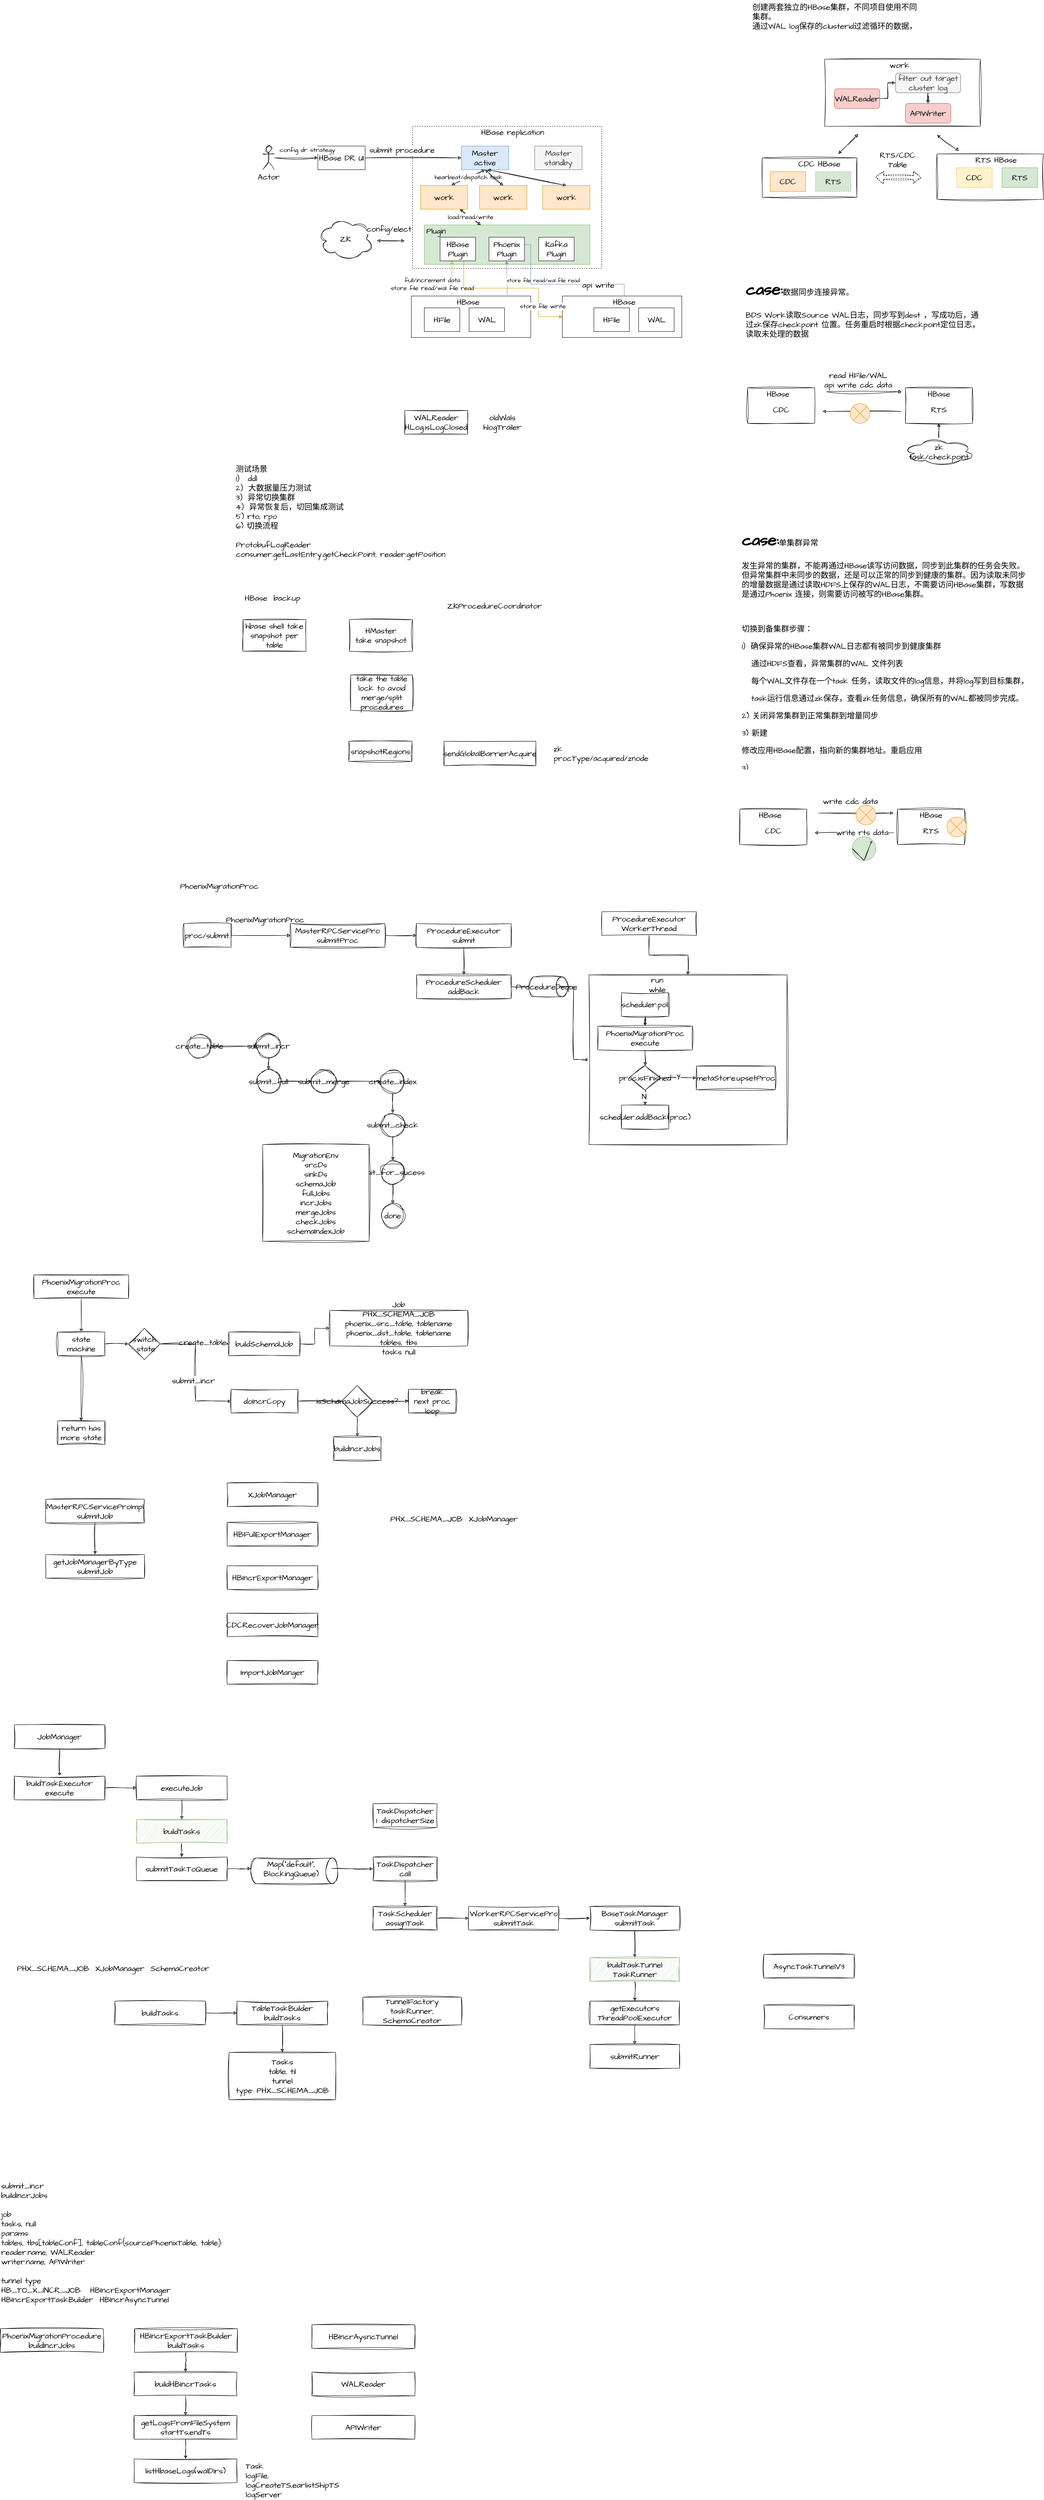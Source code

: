 <mxfile version="21.0.4" type="github">
  <diagram name="第 1 页" id="3pHl03Gl7KUIALnaz5sz">
    <mxGraphModel dx="1848" dy="1996" grid="1" gridSize="10" guides="1" tooltips="1" connect="1" arrows="1" fold="1" page="1" pageScale="1" pageWidth="827" pageHeight="1169" math="0" shadow="0">
      <root>
        <mxCell id="0" />
        <mxCell id="1" parent="0" />
        <mxCell id="aoOViALbAzrnRGuM8VXM-10" value="" style="rounded=0;whiteSpace=wrap;html=1;hachureGap=4;fontFamily=Architects Daughter;fontSource=https%3A%2F%2Ffonts.googleapis.com%2Fcss%3Ffamily%3DArchitects%2BDaughter;fontSize=20;dashed=1;" parent="1" vertex="1">
          <mxGeometry x="290" y="70" width="480" height="360" as="geometry" />
        </mxCell>
        <mxCell id="aoOViALbAzrnRGuM8VXM-4" value="Master active" style="rounded=0;whiteSpace=wrap;html=1;hachureGap=4;fontFamily=Architects Daughter;fontSource=https%3A%2F%2Ffonts.googleapis.com%2Fcss%3Ffamily%3DArchitects%2BDaughter;fontSize=20;fillColor=#dae8fc;strokeColor=#6c8ebf;" parent="1" vertex="1">
          <mxGeometry x="414" y="120" width="120" height="60" as="geometry" />
        </mxCell>
        <mxCell id="aoOViALbAzrnRGuM8VXM-5" value="Master standby" style="rounded=0;whiteSpace=wrap;html=1;hachureGap=4;fontFamily=Architects Daughter;fontSource=https%3A%2F%2Ffonts.googleapis.com%2Fcss%3Ffamily%3DArchitects%2BDaughter;fontSize=20;fillColor=#f5f5f5;fontColor=#333333;strokeColor=#666666;" parent="1" vertex="1">
          <mxGeometry x="600" y="120" width="120" height="60" as="geometry" />
        </mxCell>
        <mxCell id="aoOViALbAzrnRGuM8VXM-6" value="work" style="rounded=0;whiteSpace=wrap;html=1;hachureGap=4;fontFamily=Architects Daughter;fontSource=https%3A%2F%2Ffonts.googleapis.com%2Fcss%3Ffamily%3DArchitects%2BDaughter;fontSize=20;fillColor=#ffe6cc;strokeColor=#d79b00;" parent="1" vertex="1">
          <mxGeometry x="310" y="220" width="120" height="60" as="geometry" />
        </mxCell>
        <mxCell id="aoOViALbAzrnRGuM8VXM-7" value="work" style="rounded=0;whiteSpace=wrap;html=1;hachureGap=4;fontFamily=Architects Daughter;fontSource=https%3A%2F%2Ffonts.googleapis.com%2Fcss%3Ffamily%3DArchitects%2BDaughter;fontSize=20;fillColor=#ffe6cc;strokeColor=#d79b00;" parent="1" vertex="1">
          <mxGeometry x="460" y="220" width="120" height="60" as="geometry" />
        </mxCell>
        <mxCell id="aoOViALbAzrnRGuM8VXM-8" value="work" style="rounded=0;whiteSpace=wrap;html=1;hachureGap=4;fontFamily=Architects Daughter;fontSource=https%3A%2F%2Ffonts.googleapis.com%2Fcss%3Ffamily%3DArchitects%2BDaughter;fontSize=20;fillColor=#ffe6cc;strokeColor=#d79b00;" parent="1" vertex="1">
          <mxGeometry x="620" y="220" width="120" height="60" as="geometry" />
        </mxCell>
        <mxCell id="aoOViALbAzrnRGuM8VXM-25" style="edgeStyle=orthogonalEdgeStyle;rounded=0;sketch=1;hachureGap=4;jiggle=2;curveFitting=1;orthogonalLoop=1;jettySize=auto;html=1;entryX=0;entryY=0.5;entryDx=0;entryDy=0;fontFamily=Architects Daughter;fontSource=https%3A%2F%2Ffonts.googleapis.com%2Fcss%3Ffamily%3DArchitects%2BDaughter;fontSize=16;" parent="1" source="aoOViALbAzrnRGuM8VXM-9" target="aoOViALbAzrnRGuM8VXM-4" edge="1">
          <mxGeometry relative="1" as="geometry" />
        </mxCell>
        <mxCell id="aoOViALbAzrnRGuM8VXM-26" value="submit procedure" style="edgeLabel;html=1;align=center;verticalAlign=middle;resizable=0;points=[];fontSize=20;fontFamily=Architects Daughter;" parent="aoOViALbAzrnRGuM8VXM-25" vertex="1" connectable="0">
          <mxGeometry x="-0.426" y="-4" relative="1" as="geometry">
            <mxPoint x="23" y="-24" as="offset" />
          </mxGeometry>
        </mxCell>
        <mxCell id="aoOViALbAzrnRGuM8VXM-9" value="HBase DR UI" style="rounded=0;whiteSpace=wrap;html=1;hachureGap=4;fontFamily=Architects Daughter;fontSource=https%3A%2F%2Ffonts.googleapis.com%2Fcss%3Ffamily%3DArchitects%2BDaughter;fontSize=20;" parent="1" vertex="1">
          <mxGeometry x="50" y="120" width="120" height="60" as="geometry" />
        </mxCell>
        <mxCell id="aoOViALbAzrnRGuM8VXM-15" value="" style="rounded=0;whiteSpace=wrap;html=1;hachureGap=4;fontFamily=Architects Daughter;fontSource=https%3A%2F%2Ffonts.googleapis.com%2Fcss%3Ffamily%3DArchitects%2BDaughter;fontSize=20;fillColor=#d5e8d4;strokeColor=#82b366;" parent="1" vertex="1">
          <mxGeometry x="320" y="320" width="420" height="100" as="geometry" />
        </mxCell>
        <mxCell id="aoOViALbAzrnRGuM8VXM-11" value="ZK" style="ellipse;shape=cloud;whiteSpace=wrap;html=1;sketch=1;hachureGap=4;jiggle=2;curveFitting=1;fontFamily=Architects Daughter;fontSource=https%3A%2F%2Ffonts.googleapis.com%2Fcss%3Ffamily%3DArchitects%2BDaughter;fontSize=20;" parent="1" vertex="1">
          <mxGeometry x="50" y="300" width="140" height="110" as="geometry" />
        </mxCell>
        <mxCell id="aoOViALbAzrnRGuM8VXM-12" value="HBase&lt;br&gt;Plugin" style="rounded=0;whiteSpace=wrap;html=1;hachureGap=4;fontFamily=Architects Daughter;fontSource=https%3A%2F%2Ffonts.googleapis.com%2Fcss%3Ffamily%3DArchitects%2BDaughter;fontSize=20;" parent="1" vertex="1">
          <mxGeometry x="360" y="351" width="90" height="60" as="geometry" />
        </mxCell>
        <mxCell id="aoOViALbAzrnRGuM8VXM-36" style="edgeStyle=orthogonalEdgeStyle;rounded=0;hachureGap=4;orthogonalLoop=1;jettySize=auto;html=1;fontFamily=Architects Daughter;fontSource=https%3A%2F%2Ffonts.googleapis.com%2Fcss%3Ffamily%3DArchitects%2BDaughter;fontSize=16;entryX=0.802;entryY=-0.038;entryDx=0;entryDy=0;entryPerimeter=0;endArrow=none;endFill=0;startArrow=classic;startFill=1;fillColor=#dae8fc;strokeColor=#6c8ebf;" parent="1" source="aoOViALbAzrnRGuM8VXM-13" target="aoOViALbAzrnRGuM8VXM-27" edge="1">
          <mxGeometry relative="1" as="geometry">
            <mxPoint x="529" y="490" as="targetPoint" />
          </mxGeometry>
        </mxCell>
        <mxCell id="aoOViALbAzrnRGuM8VXM-38" value="&lt;font style=&quot;font-size: 14px;&quot;&gt;store file read/wal file read&lt;/font&gt;" style="edgeLabel;html=1;align=center;verticalAlign=middle;resizable=0;points=[];fontSize=20;fontFamily=Architects Daughter;" parent="aoOViALbAzrnRGuM8VXM-36" vertex="1" connectable="0">
          <mxGeometry x="0.178" relative="1" as="geometry">
            <mxPoint x="91" y="-3" as="offset" />
          </mxGeometry>
        </mxCell>
        <mxCell id="aoOViALbAzrnRGuM8VXM-44" style="edgeStyle=orthogonalEdgeStyle;rounded=0;hachureGap=4;orthogonalLoop=1;jettySize=auto;html=1;entryX=0.5;entryY=0;entryDx=0;entryDy=0;fontFamily=Architects Daughter;fontSource=https%3A%2F%2Ffonts.googleapis.com%2Fcss%3Ffamily%3DArchitects%2BDaughter;fontSize=16;endArrow=none;endFill=0;exitX=1;exitY=0.5;exitDx=0;exitDy=0;fillColor=#dae8fc;strokeColor=#6c8ebf;" parent="1" source="aoOViALbAzrnRGuM8VXM-13" target="aoOViALbAzrnRGuM8VXM-40" edge="1">
          <mxGeometry relative="1" as="geometry">
            <Array as="points">
              <mxPoint x="590" y="370" />
              <mxPoint x="590" y="470" />
              <mxPoint x="827" y="470" />
            </Array>
          </mxGeometry>
        </mxCell>
        <mxCell id="aoOViALbAzrnRGuM8VXM-45" value="api write" style="edgeLabel;html=1;align=center;verticalAlign=middle;resizable=0;points=[];fontSize=20;fontFamily=Architects Daughter;" parent="aoOViALbAzrnRGuM8VXM-44" vertex="1" connectable="0">
          <mxGeometry x="0.658" y="-2" relative="1" as="geometry">
            <mxPoint x="-29" as="offset" />
          </mxGeometry>
        </mxCell>
        <mxCell id="aoOViALbAzrnRGuM8VXM-13" value="Phoenix&lt;br&gt;Plugin" style="rounded=0;whiteSpace=wrap;html=1;hachureGap=4;fontFamily=Architects Daughter;fontSource=https%3A%2F%2Ffonts.googleapis.com%2Fcss%3Ffamily%3DArchitects%2BDaughter;fontSize=20;" parent="1" vertex="1">
          <mxGeometry x="484" y="351" width="90" height="60" as="geometry" />
        </mxCell>
        <mxCell id="aoOViALbAzrnRGuM8VXM-14" value="Kafka&lt;br&gt;Plugin" style="rounded=0;whiteSpace=wrap;html=1;hachureGap=4;fontFamily=Architects Daughter;fontSource=https%3A%2F%2Ffonts.googleapis.com%2Fcss%3Ffamily%3DArchitects%2BDaughter;fontSize=20;" parent="1" vertex="1">
          <mxGeometry x="610" y="351" width="90" height="60" as="geometry" />
        </mxCell>
        <mxCell id="aoOViALbAzrnRGuM8VXM-16" value="hearbeat/dispatch task" style="endArrow=classic;startArrow=classic;html=1;rounded=0;sketch=1;hachureGap=4;jiggle=2;curveFitting=1;fontFamily=Architects Daughter;fontSource=https%3A%2F%2Ffonts.googleapis.com%2Fcss%3Ffamily%3DArchitects%2BDaughter;fontSize=16;exitX=0.658;exitY=-0.017;exitDx=0;exitDy=0;exitPerimeter=0;entryX=0.5;entryY=1;entryDx=0;entryDy=0;" parent="1" source="aoOViALbAzrnRGuM8VXM-6" target="aoOViALbAzrnRGuM8VXM-4" edge="1">
          <mxGeometry width="50" height="50" relative="1" as="geometry">
            <mxPoint x="400" y="240" as="sourcePoint" />
            <mxPoint x="450" y="190" as="targetPoint" />
          </mxGeometry>
        </mxCell>
        <mxCell id="aoOViALbAzrnRGuM8VXM-18" value="" style="endArrow=classic;startArrow=classic;html=1;rounded=0;sketch=1;hachureGap=4;jiggle=2;curveFitting=1;fontFamily=Architects Daughter;fontSource=https%3A%2F%2Ffonts.googleapis.com%2Fcss%3Ffamily%3DArchitects%2BDaughter;fontSize=16;exitX=0.5;exitY=0;exitDx=0;exitDy=0;entryX=0.5;entryY=1;entryDx=0;entryDy=0;" parent="1" source="aoOViALbAzrnRGuM8VXM-7" target="aoOViALbAzrnRGuM8VXM-4" edge="1">
          <mxGeometry width="50" height="50" relative="1" as="geometry">
            <mxPoint x="430" y="250" as="sourcePoint" />
            <mxPoint x="480" y="200" as="targetPoint" />
          </mxGeometry>
        </mxCell>
        <mxCell id="aoOViALbAzrnRGuM8VXM-19" value="" style="endArrow=classic;startArrow=classic;html=1;rounded=0;sketch=1;hachureGap=4;jiggle=2;curveFitting=1;fontFamily=Architects Daughter;fontSource=https%3A%2F%2Ffonts.googleapis.com%2Fcss%3Ffamily%3DArchitects%2BDaughter;fontSize=16;exitX=0.5;exitY=0;exitDx=0;exitDy=0;" parent="1" source="aoOViALbAzrnRGuM8VXM-8" edge="1">
          <mxGeometry width="50" height="50" relative="1" as="geometry">
            <mxPoint x="530" y="250" as="sourcePoint" />
            <mxPoint x="480" y="180" as="targetPoint" />
          </mxGeometry>
        </mxCell>
        <mxCell id="aoOViALbAzrnRGuM8VXM-20" value="load/read/write" style="endArrow=classic;startArrow=classic;html=1;rounded=0;sketch=1;hachureGap=4;jiggle=2;curveFitting=1;fontFamily=Architects Daughter;fontSource=https%3A%2F%2Ffonts.googleapis.com%2Fcss%3Ffamily%3DArchitects%2BDaughter;fontSize=16;" parent="1" source="aoOViALbAzrnRGuM8VXM-15" edge="1">
          <mxGeometry width="50" height="50" relative="1" as="geometry">
            <mxPoint x="360" y="330" as="sourcePoint" />
            <mxPoint x="410" y="280" as="targetPoint" />
          </mxGeometry>
        </mxCell>
        <mxCell id="aoOViALbAzrnRGuM8VXM-21" value="" style="endArrow=classic;startArrow=classic;html=1;rounded=0;sketch=1;hachureGap=4;jiggle=2;curveFitting=1;fontFamily=Architects Daughter;fontSource=https%3A%2F%2Ffonts.googleapis.com%2Fcss%3Ffamily%3DArchitects%2BDaughter;fontSize=16;" parent="1" edge="1">
          <mxGeometry width="50" height="50" relative="1" as="geometry">
            <mxPoint x="200" y="360" as="sourcePoint" />
            <mxPoint x="270" y="360" as="targetPoint" />
          </mxGeometry>
        </mxCell>
        <mxCell id="aoOViALbAzrnRGuM8VXM-22" value="config/elect" style="edgeLabel;html=1;align=center;verticalAlign=middle;resizable=0;points=[];fontSize=20;fontFamily=Architects Daughter;" parent="aoOViALbAzrnRGuM8VXM-21" vertex="1" connectable="0">
          <mxGeometry x="-0.086" y="-3" relative="1" as="geometry">
            <mxPoint x="-2" y="-33" as="offset" />
          </mxGeometry>
        </mxCell>
        <mxCell id="aoOViALbAzrnRGuM8VXM-24" value="config dr strategy" style="edgeStyle=orthogonalEdgeStyle;rounded=0;sketch=1;hachureGap=4;jiggle=2;curveFitting=1;orthogonalLoop=1;jettySize=auto;html=1;entryX=0;entryY=0.5;entryDx=0;entryDy=0;fontFamily=Architects Daughter;fontSource=https%3A%2F%2Ffonts.googleapis.com%2Fcss%3Ffamily%3DArchitects%2BDaughter;fontSize=16;" parent="1" source="aoOViALbAzrnRGuM8VXM-23" target="aoOViALbAzrnRGuM8VXM-9" edge="1">
          <mxGeometry x="0.5" y="20" relative="1" as="geometry">
            <mxPoint as="offset" />
          </mxGeometry>
        </mxCell>
        <mxCell id="aoOViALbAzrnRGuM8VXM-23" value="Actor" style="shape=umlActor;verticalLabelPosition=bottom;verticalAlign=top;html=1;outlineConnect=0;sketch=1;hachureGap=4;jiggle=2;curveFitting=1;fontFamily=Architects Daughter;fontSource=https%3A%2F%2Ffonts.googleapis.com%2Fcss%3Ffamily%3DArchitects%2BDaughter;fontSize=20;" parent="1" vertex="1">
          <mxGeometry x="-90" y="120" width="30" height="60" as="geometry" />
        </mxCell>
        <mxCell id="aoOViALbAzrnRGuM8VXM-27" value="" style="rounded=0;whiteSpace=wrap;html=1;hachureGap=4;fontFamily=Architects Daughter;fontSource=https%3A%2F%2Ffonts.googleapis.com%2Fcss%3Ffamily%3DArchitects%2BDaughter;fontSize=20;" parent="1" vertex="1">
          <mxGeometry x="287" y="500" width="303" height="105" as="geometry" />
        </mxCell>
        <mxCell id="aoOViALbAzrnRGuM8VXM-28" value="HBase" style="text;html=1;strokeColor=none;fillColor=none;align=center;verticalAlign=middle;whiteSpace=wrap;rounded=0;fontSize=20;fontFamily=Architects Daughter;" parent="1" vertex="1">
          <mxGeometry x="337.5" y="500" width="186" height="30" as="geometry" />
        </mxCell>
        <mxCell id="aoOViALbAzrnRGuM8VXM-30" value="HFile" style="rounded=0;whiteSpace=wrap;html=1;hachureGap=4;fontFamily=Architects Daughter;fontSource=https%3A%2F%2Ffonts.googleapis.com%2Fcss%3Ffamily%3DArchitects%2BDaughter;fontSize=20;" parent="1" vertex="1">
          <mxGeometry x="320" y="530" width="90" height="60" as="geometry" />
        </mxCell>
        <mxCell id="aoOViALbAzrnRGuM8VXM-31" value="WAL" style="rounded=0;whiteSpace=wrap;html=1;hachureGap=4;fontFamily=Architects Daughter;fontSource=https%3A%2F%2Ffonts.googleapis.com%2Fcss%3Ffamily%3DArchitects%2BDaughter;fontSize=20;" parent="1" vertex="1">
          <mxGeometry x="433.5" y="530" width="90" height="60" as="geometry" />
        </mxCell>
        <mxCell id="aoOViALbAzrnRGuM8VXM-34" value="full/increment data&lt;br&gt;store file read/wal file read" style="endArrow=none;html=1;rounded=0;hachureGap=4;fontFamily=Architects Daughter;fontSource=https%3A%2F%2Ffonts.googleapis.com%2Fcss%3Ffamily%3DArchitects%2BDaughter;fontSize=16;endFill=0;startArrow=classic;startFill=0;fillColor=#ffe6cc;strokeColor=#d79b00;" parent="1" edge="1">
          <mxGeometry x="0.333" y="-50" width="50" height="50" relative="1" as="geometry">
            <mxPoint x="390" y="410" as="sourcePoint" />
            <mxPoint x="390" y="500" as="targetPoint" />
            <mxPoint as="offset" />
          </mxGeometry>
        </mxCell>
        <mxCell id="aoOViALbAzrnRGuM8VXM-39" value="" style="rounded=0;whiteSpace=wrap;html=1;hachureGap=4;fontFamily=Architects Daughter;fontSource=https%3A%2F%2Ffonts.googleapis.com%2Fcss%3Ffamily%3DArchitects%2BDaughter;fontSize=20;" parent="1" vertex="1">
          <mxGeometry x="670" y="500" width="303" height="105" as="geometry" />
        </mxCell>
        <mxCell id="aoOViALbAzrnRGuM8VXM-40" value="HBase" style="text;html=1;strokeColor=none;fillColor=none;align=center;verticalAlign=middle;whiteSpace=wrap;rounded=0;fontSize=20;fontFamily=Architects Daughter;" parent="1" vertex="1">
          <mxGeometry x="797" y="500" width="60" height="30" as="geometry" />
        </mxCell>
        <mxCell id="aoOViALbAzrnRGuM8VXM-41" value="HFile" style="rounded=0;whiteSpace=wrap;html=1;hachureGap=4;fontFamily=Architects Daughter;fontSource=https%3A%2F%2Ffonts.googleapis.com%2Fcss%3Ffamily%3DArchitects%2BDaughter;fontSize=20;" parent="1" vertex="1">
          <mxGeometry x="750" y="530" width="90" height="60" as="geometry" />
        </mxCell>
        <mxCell id="aoOViALbAzrnRGuM8VXM-42" value="WAL" style="rounded=0;whiteSpace=wrap;html=1;hachureGap=4;fontFamily=Architects Daughter;fontSource=https%3A%2F%2Ffonts.googleapis.com%2Fcss%3Ffamily%3DArchitects%2BDaughter;fontSize=20;" parent="1" vertex="1">
          <mxGeometry x="863.5" y="530" width="90" height="60" as="geometry" />
        </mxCell>
        <mxCell id="aoOViALbAzrnRGuM8VXM-43" value="store file write" style="edgeStyle=orthogonalEdgeStyle;rounded=0;hachureGap=4;orthogonalLoop=1;jettySize=auto;html=1;entryX=0;entryY=0.5;entryDx=0;entryDy=0;fontFamily=Architects Daughter;fontSource=https%3A%2F%2Ffonts.googleapis.com%2Fcss%3Ffamily%3DArchitects%2BDaughter;fontSize=16;fillColor=#ffe6cc;strokeColor=#d79b00;" parent="1" source="aoOViALbAzrnRGuM8VXM-12" target="aoOViALbAzrnRGuM8VXM-39" edge="1">
          <mxGeometry x="0.557" y="10" relative="1" as="geometry">
            <Array as="points">
              <mxPoint x="420" y="480" />
              <mxPoint x="610" y="480" />
              <mxPoint x="610" y="553" />
            </Array>
            <mxPoint as="offset" />
          </mxGeometry>
        </mxCell>
        <mxCell id="aoOViALbAzrnRGuM8VXM-46" value="HBase replication&amp;nbsp;" style="text;html=1;strokeColor=none;fillColor=none;align=center;verticalAlign=middle;whiteSpace=wrap;rounded=0;fontSize=20;fontFamily=Architects Daughter;" parent="1" vertex="1">
          <mxGeometry x="450" y="70" width="196" height="30" as="geometry" />
        </mxCell>
        <mxCell id="aoOViALbAzrnRGuM8VXM-50" value="Plugin" style="text;html=1;strokeColor=none;fillColor=none;align=center;verticalAlign=middle;whiteSpace=wrap;rounded=0;fontSize=20;fontFamily=Architects Daughter;" parent="1" vertex="1">
          <mxGeometry x="320" y="320" width="60" height="30" as="geometry" />
        </mxCell>
        <mxCell id="aoOViALbAzrnRGuM8VXM-51" value="hbase shell take snapshot per table" style="rounded=0;whiteSpace=wrap;html=1;sketch=1;hachureGap=4;jiggle=2;curveFitting=1;fontFamily=Architects Daughter;fontSource=https%3A%2F%2Ffonts.googleapis.com%2Fcss%3Ffamily%3DArchitects%2BDaughter;fontSize=20;" parent="1" vertex="1">
          <mxGeometry x="-140" y="1320" width="160" height="80" as="geometry" />
        </mxCell>
        <mxCell id="aoOViALbAzrnRGuM8VXM-52" value="HMaster&lt;br&gt;take snapshot" style="rounded=0;whiteSpace=wrap;html=1;sketch=1;hachureGap=4;jiggle=2;curveFitting=1;fontFamily=Architects Daughter;fontSource=https%3A%2F%2Ffonts.googleapis.com%2Fcss%3Ffamily%3DArchitects%2BDaughter;fontSize=20;" parent="1" vertex="1">
          <mxGeometry x="130" y="1320" width="160" height="80" as="geometry" />
        </mxCell>
        <mxCell id="aoOViALbAzrnRGuM8VXM-53" value="take the table lock to avoid merge/split procedures" style="rounded=0;whiteSpace=wrap;html=1;sketch=1;hachureGap=4;jiggle=2;curveFitting=1;fontFamily=Architects Daughter;fontSource=https%3A%2F%2Ffonts.googleapis.com%2Fcss%3Ffamily%3DArchitects%2BDaughter;fontSize=20;" parent="1" vertex="1">
          <mxGeometry x="133.5" y="1460" width="156.5" height="90" as="geometry" />
        </mxCell>
        <mxCell id="aoOViALbAzrnRGuM8VXM-54" value="HBase &amp;nbsp;backup" style="text;html=1;strokeColor=none;fillColor=none;align=center;verticalAlign=middle;whiteSpace=wrap;rounded=0;fontSize=20;fontFamily=Architects Daughter;" parent="1" vertex="1">
          <mxGeometry x="-140" y="1250" width="150" height="30" as="geometry" />
        </mxCell>
        <mxCell id="aoOViALbAzrnRGuM8VXM-55" value="snapshotRegions" style="rounded=0;whiteSpace=wrap;html=1;sketch=1;hachureGap=4;jiggle=2;curveFitting=1;fontFamily=Architects Daughter;fontSource=https%3A%2F%2Ffonts.googleapis.com%2Fcss%3Ffamily%3DArchitects%2BDaughter;fontSize=20;" parent="1" vertex="1">
          <mxGeometry x="128.5" y="1628" width="160" height="51" as="geometry" />
        </mxCell>
        <mxCell id="aoOViALbAzrnRGuM8VXM-57" value="sendGlobalBarrierAcquire" style="rounded=0;whiteSpace=wrap;html=1;sketch=1;hachureGap=4;jiggle=2;curveFitting=1;fontFamily=Architects Daughter;fontSource=https%3A%2F%2Ffonts.googleapis.com%2Fcss%3Ffamily%3DArchitects%2BDaughter;fontSize=20;" parent="1" vertex="1">
          <mxGeometry x="370" y="1628" width="233" height="62" as="geometry" />
        </mxCell>
        <mxCell id="aoOViALbAzrnRGuM8VXM-58" value="ZKProcedureCoordinator" style="text;html=1;strokeColor=none;fillColor=none;align=center;verticalAlign=middle;whiteSpace=wrap;rounded=0;fontSize=20;fontFamily=Architects Daughter;" parent="1" vertex="1">
          <mxGeometry x="423" y="1270" width="150" height="30" as="geometry" />
        </mxCell>
        <mxCell id="aoOViALbAzrnRGuM8VXM-59" value="zk&lt;br&gt;procType/acquired/znode" style="text;html=1;strokeColor=none;fillColor=none;align=left;verticalAlign=middle;whiteSpace=wrap;rounded=0;fontSize=20;fontFamily=Architects Daughter;" parent="1" vertex="1">
          <mxGeometry x="646" y="1644" width="60" height="30" as="geometry" />
        </mxCell>
        <mxCell id="aoOViALbAzrnRGuM8VXM-74" value="测试场景&lt;br&gt;1） ddl&lt;br&gt;2）大数据量压力测试&lt;br&gt;3）异常切换集群&lt;br&gt;4）异常恢复后，切回集成测试&lt;br&gt;5) rto, rpo&lt;br&gt;6) 切换流程&lt;br&gt;&lt;br&gt;ProtobufLogReader&lt;br&gt;consumer.getLastEntry.getCheckPoint, reader.getPosition" style="text;html=1;strokeColor=none;fillColor=none;align=left;verticalAlign=top;whiteSpace=wrap;rounded=0;fontSize=20;fontFamily=Architects Daughter;" parent="1" vertex="1">
          <mxGeometry x="-160" y="920" width="590" height="170" as="geometry" />
        </mxCell>
        <mxCell id="aoOViALbAzrnRGuM8VXM-75" value="PhoenixMigrationProc" style="text;html=1;strokeColor=none;fillColor=none;align=center;verticalAlign=middle;whiteSpace=wrap;rounded=0;fontSize=20;fontFamily=Architects Daughter;" parent="1" vertex="1">
          <mxGeometry x="-230" y="1980" width="60" height="30" as="geometry" />
        </mxCell>
        <mxCell id="aoOViALbAzrnRGuM8VXM-78" value="" style="edgeStyle=orthogonalEdgeStyle;rounded=0;sketch=1;hachureGap=4;jiggle=2;curveFitting=1;orthogonalLoop=1;jettySize=auto;html=1;fontFamily=Architects Daughter;fontSource=https%3A%2F%2Ffonts.googleapis.com%2Fcss%3Ffamily%3DArchitects%2BDaughter;fontSize=16;" parent="1" source="aoOViALbAzrnRGuM8VXM-76" target="aoOViALbAzrnRGuM8VXM-77" edge="1">
          <mxGeometry relative="1" as="geometry" />
        </mxCell>
        <mxCell id="aoOViALbAzrnRGuM8VXM-79" value="PhoenixMigrationProc" style="edgeLabel;html=1;align=center;verticalAlign=middle;resizable=0;points=[];fontSize=20;fontFamily=Architects Daughter;" parent="aoOViALbAzrnRGuM8VXM-78" vertex="1" connectable="0">
          <mxGeometry x="-0.18" y="1" relative="1" as="geometry">
            <mxPoint x="24" y="-39" as="offset" />
          </mxGeometry>
        </mxCell>
        <mxCell id="aoOViALbAzrnRGuM8VXM-76" value="proc/submit." style="rounded=0;whiteSpace=wrap;html=1;sketch=1;hachureGap=4;jiggle=2;curveFitting=1;fontFamily=Architects Daughter;fontSource=https%3A%2F%2Ffonts.googleapis.com%2Fcss%3Ffamily%3DArchitects%2BDaughter;fontSize=20;" parent="1" vertex="1">
          <mxGeometry x="-290" y="2090" width="120" height="60" as="geometry" />
        </mxCell>
        <mxCell id="aoOViALbAzrnRGuM8VXM-81" value="" style="edgeStyle=orthogonalEdgeStyle;rounded=0;sketch=1;hachureGap=4;jiggle=2;curveFitting=1;orthogonalLoop=1;jettySize=auto;html=1;fontFamily=Architects Daughter;fontSource=https%3A%2F%2Ffonts.googleapis.com%2Fcss%3Ffamily%3DArchitects%2BDaughter;fontSize=16;" parent="1" source="aoOViALbAzrnRGuM8VXM-77" target="aoOViALbAzrnRGuM8VXM-80" edge="1">
          <mxGeometry relative="1" as="geometry" />
        </mxCell>
        <mxCell id="aoOViALbAzrnRGuM8VXM-77" value="MasterRPCServicePro&lt;br&gt;submitProc" style="rounded=0;whiteSpace=wrap;html=1;sketch=1;hachureGap=4;jiggle=2;curveFitting=1;fontFamily=Architects Daughter;fontSource=https%3A%2F%2Ffonts.googleapis.com%2Fcss%3Ffamily%3DArchitects%2BDaughter;fontSize=20;" parent="1" vertex="1">
          <mxGeometry x="-20" y="2090" width="240" height="60" as="geometry" />
        </mxCell>
        <mxCell id="aoOViALbAzrnRGuM8VXM-83" value="" style="edgeStyle=orthogonalEdgeStyle;rounded=0;sketch=1;hachureGap=4;jiggle=2;curveFitting=1;orthogonalLoop=1;jettySize=auto;html=1;fontFamily=Architects Daughter;fontSource=https%3A%2F%2Ffonts.googleapis.com%2Fcss%3Ffamily%3DArchitects%2BDaughter;fontSize=16;" parent="1" source="aoOViALbAzrnRGuM8VXM-80" target="aoOViALbAzrnRGuM8VXM-82" edge="1">
          <mxGeometry relative="1" as="geometry" />
        </mxCell>
        <mxCell id="aoOViALbAzrnRGuM8VXM-80" value="ProcedureExecutor&lt;br&gt;submit" style="rounded=0;whiteSpace=wrap;html=1;sketch=1;hachureGap=4;jiggle=2;curveFitting=1;fontFamily=Architects Daughter;fontSource=https%3A%2F%2Ffonts.googleapis.com%2Fcss%3Ffamily%3DArchitects%2BDaughter;fontSize=20;" parent="1" vertex="1">
          <mxGeometry x="300" y="2090" width="240" height="60" as="geometry" />
        </mxCell>
        <mxCell id="aoOViALbAzrnRGuM8VXM-87" value="" style="edgeStyle=orthogonalEdgeStyle;rounded=0;sketch=1;hachureGap=4;jiggle=2;curveFitting=1;orthogonalLoop=1;jettySize=auto;html=1;fontFamily=Architects Daughter;fontSource=https%3A%2F%2Ffonts.googleapis.com%2Fcss%3Ffamily%3DArchitects%2BDaughter;fontSize=16;" parent="1" source="aoOViALbAzrnRGuM8VXM-82" target="aoOViALbAzrnRGuM8VXM-86" edge="1">
          <mxGeometry relative="1" as="geometry" />
        </mxCell>
        <mxCell id="aoOViALbAzrnRGuM8VXM-82" value="ProcedureScheduler&lt;br&gt;addBack" style="rounded=0;whiteSpace=wrap;html=1;sketch=1;hachureGap=4;jiggle=2;curveFitting=1;fontFamily=Architects Daughter;fontSource=https%3A%2F%2Ffonts.googleapis.com%2Fcss%3Ffamily%3DArchitects%2BDaughter;fontSize=20;" parent="1" vertex="1">
          <mxGeometry x="300" y="2220" width="240" height="60" as="geometry" />
        </mxCell>
        <mxCell id="aoOViALbAzrnRGuM8VXM-89" value="" style="edgeStyle=orthogonalEdgeStyle;rounded=0;sketch=1;hachureGap=4;jiggle=2;curveFitting=1;orthogonalLoop=1;jettySize=auto;html=1;fontFamily=Architects Daughter;fontSource=https%3A%2F%2Ffonts.googleapis.com%2Fcss%3Ffamily%3DArchitects%2BDaughter;fontSize=16;" parent="1" source="aoOViALbAzrnRGuM8VXM-84" target="aoOViALbAzrnRGuM8VXM-88" edge="1">
          <mxGeometry relative="1" as="geometry" />
        </mxCell>
        <mxCell id="aoOViALbAzrnRGuM8VXM-84" value="ProcedureExecutor&lt;br&gt;WorkerThread" style="rounded=0;whiteSpace=wrap;html=1;sketch=1;hachureGap=4;jiggle=2;curveFitting=1;fontFamily=Architects Daughter;fontSource=https%3A%2F%2Ffonts.googleapis.com%2Fcss%3Ffamily%3DArchitects%2BDaughter;fontSize=20;" parent="1" vertex="1">
          <mxGeometry x="770" y="2060" width="240" height="60" as="geometry" />
        </mxCell>
        <mxCell id="aoOViALbAzrnRGuM8VXM-85" value="" style="shape=cylinder3;whiteSpace=wrap;html=1;boundedLbl=1;backgroundOutline=1;size=15;sketch=1;hachureGap=4;jiggle=2;curveFitting=1;fontFamily=Architects Daughter;fontSource=https%3A%2F%2Ffonts.googleapis.com%2Fcss%3Ffamily%3DArchitects%2BDaughter;fontSize=20;rotation=90;" parent="1" vertex="1">
          <mxGeometry x="610" y="2200" width="50" height="100" as="geometry" />
        </mxCell>
        <mxCell id="aoOViALbAzrnRGuM8VXM-90" style="edgeStyle=orthogonalEdgeStyle;rounded=0;sketch=1;hachureGap=4;jiggle=2;curveFitting=1;orthogonalLoop=1;jettySize=auto;html=1;fontFamily=Architects Daughter;fontSource=https%3A%2F%2Ffonts.googleapis.com%2Fcss%3Ffamily%3DArchitects%2BDaughter;fontSize=16;" parent="1" source="aoOViALbAzrnRGuM8VXM-86" target="aoOViALbAzrnRGuM8VXM-88" edge="1">
          <mxGeometry relative="1" as="geometry" />
        </mxCell>
        <mxCell id="aoOViALbAzrnRGuM8VXM-86" value="ProcedureDeque" style="text;html=1;strokeColor=none;fillColor=none;align=center;verticalAlign=middle;whiteSpace=wrap;rounded=0;fontSize=20;fontFamily=Architects Daughter;" parent="1" vertex="1">
          <mxGeometry x="600" y="2235" width="60" height="30" as="geometry" />
        </mxCell>
        <mxCell id="aoOViALbAzrnRGuM8VXM-88" value="" style="rounded=0;whiteSpace=wrap;html=1;sketch=1;hachureGap=4;jiggle=2;curveFitting=1;fontFamily=Architects Daughter;fontSource=https%3A%2F%2Ffonts.googleapis.com%2Fcss%3Ffamily%3DArchitects%2BDaughter;fontSize=20;" parent="1" vertex="1">
          <mxGeometry x="737.5" y="2220" width="502.5" height="430" as="geometry" />
        </mxCell>
        <mxCell id="aoOViALbAzrnRGuM8VXM-98" value="" style="edgeStyle=orthogonalEdgeStyle;rounded=0;sketch=1;hachureGap=4;jiggle=2;curveFitting=1;orthogonalLoop=1;jettySize=auto;html=1;fontFamily=Architects Daughter;fontSource=https%3A%2F%2Ffonts.googleapis.com%2Fcss%3Ffamily%3DArchitects%2BDaughter;fontSize=16;" parent="1" source="aoOViALbAzrnRGuM8VXM-91" target="aoOViALbAzrnRGuM8VXM-97" edge="1">
          <mxGeometry relative="1" as="geometry" />
        </mxCell>
        <mxCell id="aoOViALbAzrnRGuM8VXM-91" value="PhoenixMigrationProc&lt;br&gt;execute" style="rounded=0;whiteSpace=wrap;html=1;sketch=1;hachureGap=4;jiggle=2;curveFitting=1;fontFamily=Architects Daughter;fontSource=https%3A%2F%2Ffonts.googleapis.com%2Fcss%3Ffamily%3DArchitects%2BDaughter;fontSize=20;" parent="1" vertex="1">
          <mxGeometry x="760" y="2350" width="240" height="60" as="geometry" />
        </mxCell>
        <mxCell id="aoOViALbAzrnRGuM8VXM-100" value="" style="edgeStyle=orthogonalEdgeStyle;rounded=0;sketch=1;hachureGap=4;jiggle=2;curveFitting=1;orthogonalLoop=1;jettySize=auto;html=1;fontFamily=Architects Daughter;fontSource=https%3A%2F%2Ffonts.googleapis.com%2Fcss%3Ffamily%3DArchitects%2BDaughter;fontSize=16;" parent="1" source="aoOViALbAzrnRGuM8VXM-97" target="aoOViALbAzrnRGuM8VXM-99" edge="1">
          <mxGeometry relative="1" as="geometry" />
        </mxCell>
        <mxCell id="aoOViALbAzrnRGuM8VXM-101" value="N" style="edgeLabel;html=1;align=center;verticalAlign=middle;resizable=0;points=[];fontSize=20;fontFamily=Architects Daughter;" parent="aoOViALbAzrnRGuM8VXM-100" vertex="1" connectable="0">
          <mxGeometry x="-0.238" y="-3" relative="1" as="geometry">
            <mxPoint as="offset" />
          </mxGeometry>
        </mxCell>
        <mxCell id="aoOViALbAzrnRGuM8VXM-106" value="" style="edgeStyle=orthogonalEdgeStyle;rounded=0;sketch=1;hachureGap=4;jiggle=2;curveFitting=1;orthogonalLoop=1;jettySize=auto;html=1;fontFamily=Architects Daughter;fontSource=https%3A%2F%2Ffonts.googleapis.com%2Fcss%3Ffamily%3DArchitects%2BDaughter;fontSize=16;" parent="1" source="aoOViALbAzrnRGuM8VXM-97" target="aoOViALbAzrnRGuM8VXM-105" edge="1">
          <mxGeometry relative="1" as="geometry" />
        </mxCell>
        <mxCell id="aoOViALbAzrnRGuM8VXM-107" value="Y" style="edgeLabel;html=1;align=center;verticalAlign=middle;resizable=0;points=[];fontSize=20;fontFamily=Architects Daughter;" parent="aoOViALbAzrnRGuM8VXM-106" vertex="1" connectable="0">
          <mxGeometry x="-0.022" y="3" relative="1" as="geometry">
            <mxPoint as="offset" />
          </mxGeometry>
        </mxCell>
        <mxCell id="aoOViALbAzrnRGuM8VXM-97" value="proc.isFinished" style="rhombus;whiteSpace=wrap;html=1;fontSize=20;fontFamily=Architects Daughter;rounded=0;sketch=1;hachureGap=4;jiggle=2;curveFitting=1;fontSource=https%3A%2F%2Ffonts.googleapis.com%2Fcss%3Ffamily%3DArchitects%2BDaughter;" parent="1" vertex="1">
          <mxGeometry x="840" y="2450" width="80" height="62" as="geometry" />
        </mxCell>
        <mxCell id="aoOViALbAzrnRGuM8VXM-99" value="scheduler.addBack(proc)" style="whiteSpace=wrap;html=1;fontSize=20;fontFamily=Architects Daughter;rounded=0;sketch=1;hachureGap=4;jiggle=2;curveFitting=1;fontSource=https%3A%2F%2Ffonts.googleapis.com%2Fcss%3Ffamily%3DArchitects%2BDaughter;" parent="1" vertex="1">
          <mxGeometry x="820" y="2550" width="120" height="60" as="geometry" />
        </mxCell>
        <mxCell id="aoOViALbAzrnRGuM8VXM-102" value="run&lt;br&gt;while" style="text;html=1;strokeColor=none;fillColor=none;align=center;verticalAlign=middle;whiteSpace=wrap;rounded=0;fontSize=20;fontFamily=Architects Daughter;" parent="1" vertex="1">
          <mxGeometry x="846.5" y="2230" width="126.5" height="30" as="geometry" />
        </mxCell>
        <mxCell id="aoOViALbAzrnRGuM8VXM-104" value="" style="edgeStyle=orthogonalEdgeStyle;rounded=0;sketch=1;hachureGap=4;jiggle=2;curveFitting=1;orthogonalLoop=1;jettySize=auto;html=1;fontFamily=Architects Daughter;fontSource=https%3A%2F%2Ffonts.googleapis.com%2Fcss%3Ffamily%3DArchitects%2BDaughter;fontSize=16;" parent="1" source="aoOViALbAzrnRGuM8VXM-103" target="aoOViALbAzrnRGuM8VXM-91" edge="1">
          <mxGeometry relative="1" as="geometry" />
        </mxCell>
        <mxCell id="aoOViALbAzrnRGuM8VXM-103" value="scheduler.poll" style="whiteSpace=wrap;html=1;fontSize=20;fontFamily=Architects Daughter;rounded=0;sketch=1;hachureGap=4;jiggle=2;curveFitting=1;fontSource=https%3A%2F%2Ffonts.googleapis.com%2Fcss%3Ffamily%3DArchitects%2BDaughter;" parent="1" vertex="1">
          <mxGeometry x="820" y="2265" width="120" height="60" as="geometry" />
        </mxCell>
        <mxCell id="aoOViALbAzrnRGuM8VXM-105" value="metaStore.upsetProc" style="whiteSpace=wrap;html=1;fontSize=20;fontFamily=Architects Daughter;rounded=0;sketch=1;hachureGap=4;jiggle=2;curveFitting=1;fontSource=https%3A%2F%2Ffonts.googleapis.com%2Fcss%3Ffamily%3DArchitects%2BDaughter;" parent="1" vertex="1">
          <mxGeometry x="1010" y="2451" width="200" height="60" as="geometry" />
        </mxCell>
        <mxCell id="aoOViALbAzrnRGuM8VXM-148" style="edgeStyle=orthogonalEdgeStyle;rounded=0;sketch=1;hachureGap=4;jiggle=2;curveFitting=1;orthogonalLoop=1;jettySize=auto;html=1;fontFamily=Architects Daughter;fontSource=https%3A%2F%2Ffonts.googleapis.com%2Fcss%3Ffamily%3DArchitects%2BDaughter;fontSize=16;" parent="1" source="aoOViALbAzrnRGuM8VXM-108" target="aoOViALbAzrnRGuM8VXM-147" edge="1">
          <mxGeometry relative="1" as="geometry" />
        </mxCell>
        <mxCell id="aoOViALbAzrnRGuM8VXM-108" value="PhoenixMigrationProc&lt;br&gt;execute" style="rounded=0;whiteSpace=wrap;html=1;sketch=1;hachureGap=4;jiggle=2;curveFitting=1;fontFamily=Architects Daughter;fontSource=https%3A%2F%2Ffonts.googleapis.com%2Fcss%3Ffamily%3DArchitects%2BDaughter;fontSize=20;" parent="1" vertex="1">
          <mxGeometry x="-670" y="2980" width="240" height="60" as="geometry" />
        </mxCell>
        <mxCell id="aoOViALbAzrnRGuM8VXM-113" style="edgeStyle=orthogonalEdgeStyle;rounded=0;sketch=1;hachureGap=4;jiggle=2;curveFitting=1;orthogonalLoop=1;jettySize=auto;html=1;entryX=0;entryY=0.5;entryDx=0;entryDy=0;fontFamily=Architects Daughter;fontSource=https%3A%2F%2Ffonts.googleapis.com%2Fcss%3Ffamily%3DArchitects%2BDaughter;fontSize=16;" parent="1" source="aoOViALbAzrnRGuM8VXM-111" target="aoOViALbAzrnRGuM8VXM-112" edge="1">
          <mxGeometry relative="1" as="geometry" />
        </mxCell>
        <mxCell id="aoOViALbAzrnRGuM8VXM-111" value="create_table" style="ellipse;whiteSpace=wrap;html=1;aspect=fixed;sketch=1;hachureGap=4;jiggle=2;curveFitting=1;fontFamily=Architects Daughter;fontSource=https%3A%2F%2Ffonts.googleapis.com%2Fcss%3Ffamily%3DArchitects%2BDaughter;fontSize=20;" parent="1" vertex="1">
          <mxGeometry x="-280" y="2370" width="60" height="60" as="geometry" />
        </mxCell>
        <mxCell id="aoOViALbAzrnRGuM8VXM-118" value="" style="edgeStyle=orthogonalEdgeStyle;rounded=0;sketch=1;hachureGap=4;jiggle=2;curveFitting=1;orthogonalLoop=1;jettySize=auto;html=1;fontFamily=Architects Daughter;fontSource=https%3A%2F%2Ffonts.googleapis.com%2Fcss%3Ffamily%3DArchitects%2BDaughter;fontSize=16;" parent="1" source="aoOViALbAzrnRGuM8VXM-112" target="aoOViALbAzrnRGuM8VXM-117" edge="1">
          <mxGeometry relative="1" as="geometry" />
        </mxCell>
        <mxCell id="aoOViALbAzrnRGuM8VXM-112" value="submit_incr" style="ellipse;whiteSpace=wrap;html=1;aspect=fixed;sketch=1;hachureGap=4;jiggle=2;curveFitting=1;fontFamily=Architects Daughter;fontSource=https%3A%2F%2Ffonts.googleapis.com%2Fcss%3Ffamily%3DArchitects%2BDaughter;fontSize=20;" parent="1" vertex="1">
          <mxGeometry x="-105" y="2370" width="60" height="60" as="geometry" />
        </mxCell>
        <mxCell id="aoOViALbAzrnRGuM8VXM-120" value="" style="edgeStyle=orthogonalEdgeStyle;rounded=0;sketch=1;hachureGap=4;jiggle=2;curveFitting=1;orthogonalLoop=1;jettySize=auto;html=1;fontFamily=Architects Daughter;fontSource=https%3A%2F%2Ffonts.googleapis.com%2Fcss%3Ffamily%3DArchitects%2BDaughter;fontSize=16;" parent="1" source="aoOViALbAzrnRGuM8VXM-117" target="aoOViALbAzrnRGuM8VXM-119" edge="1">
          <mxGeometry relative="1" as="geometry" />
        </mxCell>
        <mxCell id="aoOViALbAzrnRGuM8VXM-117" value="submit_full" style="ellipse;whiteSpace=wrap;html=1;aspect=fixed;sketch=1;hachureGap=4;jiggle=2;curveFitting=1;fontFamily=Architects Daughter;fontSource=https%3A%2F%2Ffonts.googleapis.com%2Fcss%3Ffamily%3DArchitects%2BDaughter;fontSize=20;" parent="1" vertex="1">
          <mxGeometry x="-105" y="2460" width="60" height="60" as="geometry" />
        </mxCell>
        <mxCell id="aoOViALbAzrnRGuM8VXM-122" value="" style="edgeStyle=orthogonalEdgeStyle;rounded=0;sketch=1;hachureGap=4;jiggle=2;curveFitting=1;orthogonalLoop=1;jettySize=auto;html=1;fontFamily=Architects Daughter;fontSource=https%3A%2F%2Ffonts.googleapis.com%2Fcss%3Ffamily%3DArchitects%2BDaughter;fontSize=16;" parent="1" source="aoOViALbAzrnRGuM8VXM-119" target="aoOViALbAzrnRGuM8VXM-121" edge="1">
          <mxGeometry relative="1" as="geometry" />
        </mxCell>
        <mxCell id="aoOViALbAzrnRGuM8VXM-119" value="submit_merge" style="ellipse;whiteSpace=wrap;html=1;aspect=fixed;sketch=1;hachureGap=4;jiggle=2;curveFitting=1;fontFamily=Architects Daughter;fontSource=https%3A%2F%2Ffonts.googleapis.com%2Fcss%3Ffamily%3DArchitects%2BDaughter;fontSize=20;" parent="1" vertex="1">
          <mxGeometry x="35" y="2460" width="60" height="60" as="geometry" />
        </mxCell>
        <mxCell id="aoOViALbAzrnRGuM8VXM-124" value="" style="edgeStyle=orthogonalEdgeStyle;rounded=0;sketch=1;hachureGap=4;jiggle=2;curveFitting=1;orthogonalLoop=1;jettySize=auto;html=1;fontFamily=Architects Daughter;fontSource=https%3A%2F%2Ffonts.googleapis.com%2Fcss%3Ffamily%3DArchitects%2BDaughter;fontSize=16;" parent="1" source="aoOViALbAzrnRGuM8VXM-121" target="aoOViALbAzrnRGuM8VXM-123" edge="1">
          <mxGeometry relative="1" as="geometry" />
        </mxCell>
        <mxCell id="aoOViALbAzrnRGuM8VXM-121" value="create_index" style="ellipse;whiteSpace=wrap;html=1;aspect=fixed;sketch=1;hachureGap=4;jiggle=2;curveFitting=1;fontFamily=Architects Daughter;fontSource=https%3A%2F%2Ffonts.googleapis.com%2Fcss%3Ffamily%3DArchitects%2BDaughter;fontSize=20;" parent="1" vertex="1">
          <mxGeometry x="210" y="2460" width="60" height="60" as="geometry" />
        </mxCell>
        <mxCell id="aoOViALbAzrnRGuM8VXM-126" value="" style="edgeStyle=orthogonalEdgeStyle;rounded=0;sketch=1;hachureGap=4;jiggle=2;curveFitting=1;orthogonalLoop=1;jettySize=auto;html=1;fontFamily=Architects Daughter;fontSource=https%3A%2F%2Ffonts.googleapis.com%2Fcss%3Ffamily%3DArchitects%2BDaughter;fontSize=16;" parent="1" source="aoOViALbAzrnRGuM8VXM-123" target="aoOViALbAzrnRGuM8VXM-125" edge="1">
          <mxGeometry relative="1" as="geometry" />
        </mxCell>
        <mxCell id="aoOViALbAzrnRGuM8VXM-123" value="submit_check" style="ellipse;whiteSpace=wrap;html=1;aspect=fixed;sketch=1;hachureGap=4;jiggle=2;curveFitting=1;fontFamily=Architects Daughter;fontSource=https%3A%2F%2Ffonts.googleapis.com%2Fcss%3Ffamily%3DArchitects%2BDaughter;fontSize=20;" parent="1" vertex="1">
          <mxGeometry x="210" y="2570" width="60" height="60" as="geometry" />
        </mxCell>
        <mxCell id="aoOViALbAzrnRGuM8VXM-128" value="" style="edgeStyle=orthogonalEdgeStyle;rounded=0;sketch=1;hachureGap=4;jiggle=2;curveFitting=1;orthogonalLoop=1;jettySize=auto;html=1;fontFamily=Architects Daughter;fontSource=https%3A%2F%2Ffonts.googleapis.com%2Fcss%3Ffamily%3DArchitects%2BDaughter;fontSize=16;" parent="1" source="aoOViALbAzrnRGuM8VXM-125" target="aoOViALbAzrnRGuM8VXM-127" edge="1">
          <mxGeometry relative="1" as="geometry" />
        </mxCell>
        <mxCell id="aoOViALbAzrnRGuM8VXM-125" value="wait_for_sucess" style="ellipse;whiteSpace=wrap;html=1;aspect=fixed;sketch=1;hachureGap=4;jiggle=2;curveFitting=1;fontFamily=Architects Daughter;fontSource=https%3A%2F%2Ffonts.googleapis.com%2Fcss%3Ffamily%3DArchitects%2BDaughter;fontSize=20;" parent="1" vertex="1">
          <mxGeometry x="210" y="2690" width="60" height="60" as="geometry" />
        </mxCell>
        <mxCell id="aoOViALbAzrnRGuM8VXM-127" value="done" style="ellipse;whiteSpace=wrap;html=1;aspect=fixed;sketch=1;hachureGap=4;jiggle=2;curveFitting=1;fontFamily=Architects Daughter;fontSource=https%3A%2F%2Ffonts.googleapis.com%2Fcss%3Ffamily%3DArchitects%2BDaughter;fontSize=20;" parent="1" vertex="1">
          <mxGeometry x="210" y="2800" width="60" height="60" as="geometry" />
        </mxCell>
        <mxCell id="aoOViALbAzrnRGuM8VXM-131" value="" style="edgeStyle=orthogonalEdgeStyle;rounded=0;sketch=1;hachureGap=4;jiggle=2;curveFitting=1;orthogonalLoop=1;jettySize=auto;html=1;fontFamily=Architects Daughter;fontSource=https%3A%2F%2Ffonts.googleapis.com%2Fcss%3Ffamily%3DArchitects%2BDaughter;fontSize=16;" parent="1" source="aoOViALbAzrnRGuM8VXM-129" target="aoOViALbAzrnRGuM8VXM-130" edge="1">
          <mxGeometry relative="1" as="geometry" />
        </mxCell>
        <mxCell id="aoOViALbAzrnRGuM8VXM-129" value="buildSchemalJob" style="rounded=0;whiteSpace=wrap;html=1;sketch=1;hachureGap=4;jiggle=2;curveFitting=1;fontFamily=Architects Daughter;fontSource=https%3A%2F%2Ffonts.googleapis.com%2Fcss%3Ffamily%3DArchitects%2BDaughter;fontSize=20;" parent="1" vertex="1">
          <mxGeometry x="-176" y="3125" width="180" height="60" as="geometry" />
        </mxCell>
        <mxCell id="aoOViALbAzrnRGuM8VXM-130" value="Job&lt;br&gt;PHX_SCHEMA_JOB&lt;br&gt;phoenix_src_table, tablename&lt;br&gt;phoenix_dst_table, tablename&lt;br&gt;tables, tbs&lt;br&gt;tasks null" style="rounded=0;whiteSpace=wrap;html=1;sketch=1;hachureGap=4;jiggle=2;curveFitting=1;fontFamily=Architects Daughter;fontSource=https%3A%2F%2Ffonts.googleapis.com%2Fcss%3Ffamily%3DArchitects%2BDaughter;fontSize=20;" parent="1" vertex="1">
          <mxGeometry x="80" y="3070" width="350" height="90" as="geometry" />
        </mxCell>
        <mxCell id="aoOViALbAzrnRGuM8VXM-132" value="MigrationEnv&lt;br&gt;srcDs&lt;br&gt;sinkDs&lt;br&gt;schemaJob&lt;br&gt;fullJobs&lt;br&gt;incrJobs&lt;br&gt;mergeJobs&lt;br&gt;checkJobs&lt;br&gt;schemaIndexJob" style="rounded=0;whiteSpace=wrap;html=1;sketch=1;hachureGap=4;jiggle=2;curveFitting=1;fontFamily=Architects Daughter;fontSource=https%3A%2F%2Ffonts.googleapis.com%2Fcss%3Ffamily%3DArchitects%2BDaughter;fontSize=20;" parent="1" vertex="1">
          <mxGeometry x="-90" y="2650" width="270" height="245" as="geometry" />
        </mxCell>
        <mxCell id="aoOViALbAzrnRGuM8VXM-136" style="edgeStyle=orthogonalEdgeStyle;rounded=0;sketch=1;hachureGap=4;jiggle=2;curveFitting=1;orthogonalLoop=1;jettySize=auto;html=1;entryX=0;entryY=0.5;entryDx=0;entryDy=0;fontFamily=Architects Daughter;fontSource=https%3A%2F%2Ffonts.googleapis.com%2Fcss%3Ffamily%3DArchitects%2BDaughter;fontSize=16;" parent="1" source="aoOViALbAzrnRGuM8VXM-133" target="aoOViALbAzrnRGuM8VXM-129" edge="1">
          <mxGeometry relative="1" as="geometry" />
        </mxCell>
        <mxCell id="aoOViALbAzrnRGuM8VXM-139" value="create_table" style="edgeLabel;html=1;align=center;verticalAlign=middle;resizable=0;points=[];fontSize=20;fontFamily=Architects Daughter;" parent="aoOViALbAzrnRGuM8VXM-136" vertex="1" connectable="0">
          <mxGeometry x="0.23" y="4" relative="1" as="geometry">
            <mxPoint as="offset" />
          </mxGeometry>
        </mxCell>
        <mxCell id="aoOViALbAzrnRGuM8VXM-137" style="edgeStyle=orthogonalEdgeStyle;rounded=0;sketch=1;hachureGap=4;jiggle=2;curveFitting=1;orthogonalLoop=1;jettySize=auto;html=1;entryX=0;entryY=0.5;entryDx=0;entryDy=0;fontFamily=Architects Daughter;fontSource=https%3A%2F%2Ffonts.googleapis.com%2Fcss%3Ffamily%3DArchitects%2BDaughter;fontSize=16;" parent="1" source="aoOViALbAzrnRGuM8VXM-133" target="aoOViALbAzrnRGuM8VXM-134" edge="1">
          <mxGeometry relative="1" as="geometry" />
        </mxCell>
        <mxCell id="aoOViALbAzrnRGuM8VXM-138" value="submit_incr" style="edgeLabel;html=1;align=center;verticalAlign=middle;resizable=0;points=[];fontSize=20;fontFamily=Architects Daughter;" parent="aoOViALbAzrnRGuM8VXM-137" vertex="1" connectable="0">
          <mxGeometry x="0.126" y="-6" relative="1" as="geometry">
            <mxPoint as="offset" />
          </mxGeometry>
        </mxCell>
        <mxCell id="aoOViALbAzrnRGuM8VXM-133" value="switch &amp;nbsp;state" style="rhombus;whiteSpace=wrap;html=1;sketch=1;hachureGap=4;jiggle=2;curveFitting=1;fontFamily=Architects Daughter;fontSource=https%3A%2F%2Ffonts.googleapis.com%2Fcss%3Ffamily%3DArchitects%2BDaughter;fontSize=20;" parent="1" vertex="1">
          <mxGeometry x="-430" y="3115" width="80" height="80" as="geometry" />
        </mxCell>
        <mxCell id="aoOViALbAzrnRGuM8VXM-141" value="" style="edgeStyle=orthogonalEdgeStyle;rounded=0;sketch=1;hachureGap=4;jiggle=2;curveFitting=1;orthogonalLoop=1;jettySize=auto;html=1;fontFamily=Architects Daughter;fontSource=https%3A%2F%2Ffonts.googleapis.com%2Fcss%3Ffamily%3DArchitects%2BDaughter;fontSize=16;" parent="1" source="aoOViALbAzrnRGuM8VXM-134" target="aoOViALbAzrnRGuM8VXM-140" edge="1">
          <mxGeometry relative="1" as="geometry" />
        </mxCell>
        <mxCell id="aoOViALbAzrnRGuM8VXM-134" value="doIncrCopy" style="rounded=0;whiteSpace=wrap;html=1;sketch=1;hachureGap=4;jiggle=2;curveFitting=1;fontFamily=Architects Daughter;fontSource=https%3A%2F%2Ffonts.googleapis.com%2Fcss%3Ffamily%3DArchitects%2BDaughter;fontSize=20;" parent="1" vertex="1">
          <mxGeometry x="-170" y="3270" width="170" height="60" as="geometry" />
        </mxCell>
        <mxCell id="aoOViALbAzrnRGuM8VXM-143" value="" style="edgeStyle=orthogonalEdgeStyle;rounded=0;sketch=1;hachureGap=4;jiggle=2;curveFitting=1;orthogonalLoop=1;jettySize=auto;html=1;fontFamily=Architects Daughter;fontSource=https%3A%2F%2Ffonts.googleapis.com%2Fcss%3Ffamily%3DArchitects%2BDaughter;fontSize=16;" parent="1" source="aoOViALbAzrnRGuM8VXM-140" target="aoOViALbAzrnRGuM8VXM-142" edge="1">
          <mxGeometry relative="1" as="geometry" />
        </mxCell>
        <mxCell id="aoOViALbAzrnRGuM8VXM-152" value="" style="edgeStyle=orthogonalEdgeStyle;rounded=0;sketch=1;hachureGap=4;jiggle=2;curveFitting=1;orthogonalLoop=1;jettySize=auto;html=1;fontFamily=Architects Daughter;fontSource=https%3A%2F%2Ffonts.googleapis.com%2Fcss%3Ffamily%3DArchitects%2BDaughter;fontSize=16;" parent="1" source="aoOViALbAzrnRGuM8VXM-140" target="aoOViALbAzrnRGuM8VXM-151" edge="1">
          <mxGeometry relative="1" as="geometry" />
        </mxCell>
        <mxCell id="aoOViALbAzrnRGuM8VXM-140" value="isSchemaJobSuccess?" style="rhombus;whiteSpace=wrap;html=1;fontSize=20;fontFamily=Architects Daughter;rounded=0;sketch=1;hachureGap=4;jiggle=2;curveFitting=1;fontSource=https%3A%2F%2Ffonts.googleapis.com%2Fcss%3Ffamily%3DArchitects%2BDaughter;" parent="1" vertex="1">
          <mxGeometry x="110" y="3260" width="80" height="80" as="geometry" />
        </mxCell>
        <mxCell id="aoOViALbAzrnRGuM8VXM-142" value="buildIncrJobs" style="whiteSpace=wrap;html=1;fontSize=20;fontFamily=Architects Daughter;rounded=0;sketch=1;hachureGap=4;jiggle=2;curveFitting=1;fontSource=https%3A%2F%2Ffonts.googleapis.com%2Fcss%3Ffamily%3DArchitects%2BDaughter;" parent="1" vertex="1">
          <mxGeometry x="90" y="3390" width="120" height="60" as="geometry" />
        </mxCell>
        <mxCell id="aoOViALbAzrnRGuM8VXM-144" value="return has more state" style="whiteSpace=wrap;html=1;fontSize=20;fontFamily=Architects Daughter;sketch=1;hachureGap=4;jiggle=2;curveFitting=1;fontSource=https%3A%2F%2Ffonts.googleapis.com%2Fcss%3Ffamily%3DArchitects%2BDaughter;" parent="1" vertex="1">
          <mxGeometry x="-610" y="3350" width="120" height="60" as="geometry" />
        </mxCell>
        <mxCell id="aoOViALbAzrnRGuM8VXM-149" style="edgeStyle=orthogonalEdgeStyle;rounded=0;sketch=1;hachureGap=4;jiggle=2;curveFitting=1;orthogonalLoop=1;jettySize=auto;html=1;entryX=0.5;entryY=0;entryDx=0;entryDy=0;fontFamily=Architects Daughter;fontSource=https%3A%2F%2Ffonts.googleapis.com%2Fcss%3Ffamily%3DArchitects%2BDaughter;fontSize=16;" parent="1" source="aoOViALbAzrnRGuM8VXM-147" target="aoOViALbAzrnRGuM8VXM-144" edge="1">
          <mxGeometry relative="1" as="geometry" />
        </mxCell>
        <mxCell id="aoOViALbAzrnRGuM8VXM-150" style="edgeStyle=orthogonalEdgeStyle;rounded=0;sketch=1;hachureGap=4;jiggle=2;curveFitting=1;orthogonalLoop=1;jettySize=auto;html=1;entryX=0;entryY=0.5;entryDx=0;entryDy=0;fontFamily=Architects Daughter;fontSource=https%3A%2F%2Ffonts.googleapis.com%2Fcss%3Ffamily%3DArchitects%2BDaughter;fontSize=16;" parent="1" source="aoOViALbAzrnRGuM8VXM-147" target="aoOViALbAzrnRGuM8VXM-133" edge="1">
          <mxGeometry relative="1" as="geometry" />
        </mxCell>
        <mxCell id="aoOViALbAzrnRGuM8VXM-147" value="state machine" style="rounded=0;whiteSpace=wrap;html=1;sketch=1;hachureGap=4;jiggle=2;curveFitting=1;fontFamily=Architects Daughter;fontSource=https%3A%2F%2Ffonts.googleapis.com%2Fcss%3Ffamily%3DArchitects%2BDaughter;fontSize=20;" parent="1" vertex="1">
          <mxGeometry x="-610" y="3125" width="120" height="60" as="geometry" />
        </mxCell>
        <mxCell id="aoOViALbAzrnRGuM8VXM-151" value="break&lt;br&gt;next proc loop" style="whiteSpace=wrap;html=1;fontSize=20;fontFamily=Architects Daughter;rounded=0;sketch=1;hachureGap=4;jiggle=2;curveFitting=1;fontSource=https%3A%2F%2Ffonts.googleapis.com%2Fcss%3Ffamily%3DArchitects%2BDaughter;" parent="1" vertex="1">
          <mxGeometry x="280" y="3270" width="120" height="60" as="geometry" />
        </mxCell>
        <mxCell id="aoOViALbAzrnRGuM8VXM-155" value="" style="edgeStyle=orthogonalEdgeStyle;rounded=0;sketch=1;hachureGap=4;jiggle=2;curveFitting=1;orthogonalLoop=1;jettySize=auto;html=1;fontFamily=Architects Daughter;fontSource=https%3A%2F%2Ffonts.googleapis.com%2Fcss%3Ffamily%3DArchitects%2BDaughter;fontSize=16;" parent="1" source="aoOViALbAzrnRGuM8VXM-153" target="aoOViALbAzrnRGuM8VXM-154" edge="1">
          <mxGeometry relative="1" as="geometry" />
        </mxCell>
        <mxCell id="aoOViALbAzrnRGuM8VXM-153" value="MasterRPCServiceProImpl&lt;br&gt;submitJob" style="rounded=0;whiteSpace=wrap;html=1;sketch=1;hachureGap=4;jiggle=2;curveFitting=1;fontFamily=Architects Daughter;fontSource=https%3A%2F%2Ffonts.googleapis.com%2Fcss%3Ffamily%3DArchitects%2BDaughter;fontSize=20;" parent="1" vertex="1">
          <mxGeometry x="-640" y="3548.5" width="250" height="60" as="geometry" />
        </mxCell>
        <mxCell id="aoOViALbAzrnRGuM8VXM-154" value="getJobManagerByType&lt;br&gt;submitJob" style="rounded=0;whiteSpace=wrap;html=1;sketch=1;hachureGap=4;jiggle=2;curveFitting=1;fontFamily=Architects Daughter;fontSource=https%3A%2F%2Ffonts.googleapis.com%2Fcss%3Ffamily%3DArchitects%2BDaughter;fontSize=20;" parent="1" vertex="1">
          <mxGeometry x="-640" y="3688.5" width="250" height="60" as="geometry" />
        </mxCell>
        <mxCell id="aoOViALbAzrnRGuM8VXM-157" value="HBFullExportManager" style="whiteSpace=wrap;html=1;fontSize=20;fontFamily=Architects Daughter;sketch=1;hachureGap=4;jiggle=2;curveFitting=1;fontSource=https%3A%2F%2Ffonts.googleapis.com%2Fcss%3Ffamily%3DArchitects%2BDaughter;" parent="1" vertex="1">
          <mxGeometry x="-180" y="3607" width="230" height="60" as="geometry" />
        </mxCell>
        <mxCell id="aoOViALbAzrnRGuM8VXM-159" value="HBIncrExportManager" style="whiteSpace=wrap;html=1;fontSize=20;fontFamily=Architects Daughter;sketch=1;hachureGap=4;jiggle=2;curveFitting=1;fontSource=https%3A%2F%2Ffonts.googleapis.com%2Fcss%3Ffamily%3DArchitects%2BDaughter;" parent="1" vertex="1">
          <mxGeometry x="-180" y="3717" width="230" height="60" as="geometry" />
        </mxCell>
        <mxCell id="aoOViALbAzrnRGuM8VXM-160" value="CDCRecoverJobManager" style="whiteSpace=wrap;html=1;fontSize=20;fontFamily=Architects Daughter;sketch=1;hachureGap=4;jiggle=2;curveFitting=1;fontSource=https%3A%2F%2Ffonts.googleapis.com%2Fcss%3Ffamily%3DArchitects%2BDaughter;" parent="1" vertex="1">
          <mxGeometry x="-180" y="3837" width="230" height="60" as="geometry" />
        </mxCell>
        <mxCell id="aoOViALbAzrnRGuM8VXM-161" value="ImportJobManger" style="whiteSpace=wrap;html=1;fontSize=20;fontFamily=Architects Daughter;sketch=1;hachureGap=4;jiggle=2;curveFitting=1;fontSource=https%3A%2F%2Ffonts.googleapis.com%2Fcss%3Ffamily%3DArchitects%2BDaughter;" parent="1" vertex="1">
          <mxGeometry x="-180" y="3957" width="230" height="60" as="geometry" />
        </mxCell>
        <mxCell id="aoOViALbAzrnRGuM8VXM-162" value="XJobManager" style="whiteSpace=wrap;html=1;fontSize=20;fontFamily=Architects Daughter;sketch=1;hachureGap=4;jiggle=2;curveFitting=1;fontSource=https%3A%2F%2Ffonts.googleapis.com%2Fcss%3Ffamily%3DArchitects%2BDaughter;" parent="1" vertex="1">
          <mxGeometry x="-180" y="3507" width="230" height="60" as="geometry" />
        </mxCell>
        <mxCell id="aoOViALbAzrnRGuM8VXM-163" value="PHX_SCHEMA_JOB&lt;span style=&quot;white-space: pre;&quot;&gt; &lt;span style=&quot;white-space: pre;&quot;&gt; &lt;/span&gt;&lt;/span&gt;&lt;span style=&quot;white-space: pre;&quot;&gt;XJobManager&lt;/span&gt;" style="text;html=1;strokeColor=none;fillColor=none;align=left;verticalAlign=top;whiteSpace=wrap;rounded=0;fontSize=20;fontFamily=Architects Daughter;" parent="1" vertex="1">
          <mxGeometry x="231.5" y="3580" width="506" height="163" as="geometry" />
        </mxCell>
        <mxCell id="aoOViALbAzrnRGuM8VXM-167" value="" style="edgeStyle=orthogonalEdgeStyle;rounded=0;sketch=1;hachureGap=4;jiggle=2;curveFitting=1;orthogonalLoop=1;jettySize=auto;html=1;fontFamily=Architects Daughter;fontSource=https%3A%2F%2Ffonts.googleapis.com%2Fcss%3Ffamily%3DArchitects%2BDaughter;fontSize=16;" parent="1" source="aoOViALbAzrnRGuM8VXM-165" target="aoOViALbAzrnRGuM8VXM-166" edge="1">
          <mxGeometry relative="1" as="geometry" />
        </mxCell>
        <mxCell id="aoOViALbAzrnRGuM8VXM-165" value="JobManager" style="whiteSpace=wrap;html=1;fontSize=20;fontFamily=Architects Daughter;sketch=1;hachureGap=4;jiggle=2;curveFitting=1;fontSource=https%3A%2F%2Ffonts.googleapis.com%2Fcss%3Ffamily%3DArchitects%2BDaughter;" parent="1" vertex="1">
          <mxGeometry x="-720" y="4120" width="230" height="60" as="geometry" />
        </mxCell>
        <mxCell id="aoOViALbAzrnRGuM8VXM-169" value="" style="edgeStyle=orthogonalEdgeStyle;rounded=0;sketch=1;hachureGap=4;jiggle=2;curveFitting=1;orthogonalLoop=1;jettySize=auto;html=1;fontFamily=Architects Daughter;fontSource=https%3A%2F%2Ffonts.googleapis.com%2Fcss%3Ffamily%3DArchitects%2BDaughter;fontSize=16;" parent="1" source="aoOViALbAzrnRGuM8VXM-166" target="aoOViALbAzrnRGuM8VXM-168" edge="1">
          <mxGeometry relative="1" as="geometry" />
        </mxCell>
        <mxCell id="aoOViALbAzrnRGuM8VXM-166" value="buildTaskExecutor&lt;br&gt;execute" style="whiteSpace=wrap;html=1;fontSize=20;fontFamily=Architects Daughter;sketch=1;hachureGap=4;jiggle=2;curveFitting=1;fontSource=https%3A%2F%2Ffonts.googleapis.com%2Fcss%3Ffamily%3DArchitects%2BDaughter;" parent="1" vertex="1">
          <mxGeometry x="-720" y="4250" width="230" height="60" as="geometry" />
        </mxCell>
        <mxCell id="aoOViALbAzrnRGuM8VXM-171" value="" style="edgeStyle=orthogonalEdgeStyle;rounded=0;sketch=1;hachureGap=4;jiggle=2;curveFitting=1;orthogonalLoop=1;jettySize=auto;html=1;fontFamily=Architects Daughter;fontSource=https%3A%2F%2Ffonts.googleapis.com%2Fcss%3Ffamily%3DArchitects%2BDaughter;fontSize=16;" parent="1" source="aoOViALbAzrnRGuM8VXM-168" target="aoOViALbAzrnRGuM8VXM-170" edge="1">
          <mxGeometry relative="1" as="geometry" />
        </mxCell>
        <mxCell id="aoOViALbAzrnRGuM8VXM-168" value="executeJob" style="whiteSpace=wrap;html=1;fontSize=20;fontFamily=Architects Daughter;sketch=1;hachureGap=4;jiggle=2;curveFitting=1;fontSource=https%3A%2F%2Ffonts.googleapis.com%2Fcss%3Ffamily%3DArchitects%2BDaughter;" parent="1" vertex="1">
          <mxGeometry x="-410" y="4250" width="230" height="60" as="geometry" />
        </mxCell>
        <mxCell id="aoOViALbAzrnRGuM8VXM-173" value="" style="edgeStyle=orthogonalEdgeStyle;rounded=0;sketch=1;hachureGap=4;jiggle=2;curveFitting=1;orthogonalLoop=1;jettySize=auto;html=1;fontFamily=Architects Daughter;fontSource=https%3A%2F%2Ffonts.googleapis.com%2Fcss%3Ffamily%3DArchitects%2BDaughter;fontSize=16;" parent="1" source="aoOViALbAzrnRGuM8VXM-170" target="aoOViALbAzrnRGuM8VXM-172" edge="1">
          <mxGeometry relative="1" as="geometry" />
        </mxCell>
        <mxCell id="aoOViALbAzrnRGuM8VXM-170" value="buildTasks" style="whiteSpace=wrap;html=1;fontSize=20;fontFamily=Architects Daughter;sketch=1;hachureGap=4;jiggle=2;curveFitting=1;fontSource=https%3A%2F%2Ffonts.googleapis.com%2Fcss%3Ffamily%3DArchitects%2BDaughter;fillColor=#d5e8d4;strokeColor=#82b366;" parent="1" vertex="1">
          <mxGeometry x="-410" y="4360" width="230" height="60" as="geometry" />
        </mxCell>
        <mxCell id="aoOViALbAzrnRGuM8VXM-178" style="edgeStyle=orthogonalEdgeStyle;rounded=0;sketch=1;hachureGap=4;jiggle=2;curveFitting=1;orthogonalLoop=1;jettySize=auto;html=1;entryX=0;entryY=0.5;entryDx=0;entryDy=0;fontFamily=Architects Daughter;fontSource=https%3A%2F%2Ffonts.googleapis.com%2Fcss%3Ffamily%3DArchitects%2BDaughter;fontSize=16;" parent="1" source="aoOViALbAzrnRGuM8VXM-172" target="aoOViALbAzrnRGuM8VXM-176" edge="1">
          <mxGeometry relative="1" as="geometry" />
        </mxCell>
        <mxCell id="aoOViALbAzrnRGuM8VXM-172" value="submitTaskToQueue" style="whiteSpace=wrap;html=1;fontSize=20;fontFamily=Architects Daughter;sketch=1;hachureGap=4;jiggle=2;curveFitting=1;fontSource=https%3A%2F%2Ffonts.googleapis.com%2Fcss%3Ffamily%3DArchitects%2BDaughter;" parent="1" vertex="1">
          <mxGeometry x="-410" y="4455" width="230" height="60" as="geometry" />
        </mxCell>
        <mxCell id="aoOViALbAzrnRGuM8VXM-175" value="" style="shape=cylinder3;whiteSpace=wrap;html=1;boundedLbl=1;backgroundOutline=1;size=15;sketch=1;hachureGap=4;jiggle=2;curveFitting=1;fontFamily=Architects Daughter;fontSource=https%3A%2F%2Ffonts.googleapis.com%2Fcss%3Ffamily%3DArchitects%2BDaughter;fontSize=20;rotation=90;" parent="1" vertex="1">
          <mxGeometry x="-42.5" y="4380" width="65" height="220" as="geometry" />
        </mxCell>
        <mxCell id="aoOViALbAzrnRGuM8VXM-181" style="edgeStyle=orthogonalEdgeStyle;rounded=0;sketch=1;hachureGap=4;jiggle=2;curveFitting=1;orthogonalLoop=1;jettySize=auto;html=1;fontFamily=Architects Daughter;fontSource=https%3A%2F%2Ffonts.googleapis.com%2Fcss%3Ffamily%3DArchitects%2BDaughter;fontSize=16;" parent="1" source="aoOViALbAzrnRGuM8VXM-176" target="aoOViALbAzrnRGuM8VXM-179" edge="1">
          <mxGeometry relative="1" as="geometry" />
        </mxCell>
        <mxCell id="aoOViALbAzrnRGuM8VXM-176" value="Map(&quot;default&quot;, BlockingQueue)" style="text;html=1;strokeColor=none;fillColor=none;align=center;verticalAlign=middle;whiteSpace=wrap;rounded=0;fontSize=20;fontFamily=Architects Daughter;" parent="1" vertex="1">
          <mxGeometry x="-120" y="4469.5" width="205" height="30" as="geometry" />
        </mxCell>
        <mxCell id="aoOViALbAzrnRGuM8VXM-177" style="edgeStyle=orthogonalEdgeStyle;rounded=0;sketch=1;hachureGap=4;jiggle=2;curveFitting=1;orthogonalLoop=1;jettySize=auto;html=1;exitX=0.5;exitY=1;exitDx=0;exitDy=0;fontFamily=Architects Daughter;fontSource=https%3A%2F%2Ffonts.googleapis.com%2Fcss%3Ffamily%3DArchitects%2BDaughter;fontSize=16;" parent="1" source="aoOViALbAzrnRGuM8VXM-176" target="aoOViALbAzrnRGuM8VXM-176" edge="1">
          <mxGeometry relative="1" as="geometry" />
        </mxCell>
        <mxCell id="aoOViALbAzrnRGuM8VXM-183" value="" style="edgeStyle=orthogonalEdgeStyle;rounded=0;sketch=1;hachureGap=4;jiggle=2;curveFitting=1;orthogonalLoop=1;jettySize=auto;html=1;fontFamily=Architects Daughter;fontSource=https%3A%2F%2Ffonts.googleapis.com%2Fcss%3Ffamily%3DArchitects%2BDaughter;fontSize=16;" parent="1" source="aoOViALbAzrnRGuM8VXM-179" target="aoOViALbAzrnRGuM8VXM-182" edge="1">
          <mxGeometry relative="1" as="geometry" />
        </mxCell>
        <mxCell id="aoOViALbAzrnRGuM8VXM-179" value="TaskDispatcher&lt;br&gt;call" style="rounded=0;whiteSpace=wrap;html=1;sketch=1;hachureGap=4;jiggle=2;curveFitting=1;fontFamily=Architects Daughter;fontSource=https%3A%2F%2Ffonts.googleapis.com%2Fcss%3Ffamily%3DArchitects%2BDaughter;fontSize=20;" parent="1" vertex="1">
          <mxGeometry x="190" y="4455" width="162.5" height="60" as="geometry" />
        </mxCell>
        <mxCell id="aoOViALbAzrnRGuM8VXM-180" value="TaskDispatcher&lt;br&gt;1: dispatcherSize" style="rounded=0;whiteSpace=wrap;html=1;sketch=1;hachureGap=4;jiggle=2;curveFitting=1;fontFamily=Architects Daughter;fontSource=https%3A%2F%2Ffonts.googleapis.com%2Fcss%3Ffamily%3DArchitects%2BDaughter;fontSize=20;" parent="1" vertex="1">
          <mxGeometry x="190" y="4320" width="162.5" height="60" as="geometry" />
        </mxCell>
        <mxCell id="aoOViALbAzrnRGuM8VXM-185" value="" style="edgeStyle=orthogonalEdgeStyle;rounded=0;sketch=1;hachureGap=4;jiggle=2;curveFitting=1;orthogonalLoop=1;jettySize=auto;html=1;fontFamily=Architects Daughter;fontSource=https%3A%2F%2Ffonts.googleapis.com%2Fcss%3Ffamily%3DArchitects%2BDaughter;fontSize=16;" parent="1" source="aoOViALbAzrnRGuM8VXM-182" target="aoOViALbAzrnRGuM8VXM-184" edge="1">
          <mxGeometry relative="1" as="geometry" />
        </mxCell>
        <mxCell id="aoOViALbAzrnRGuM8VXM-182" value="TaskScheduler&lt;br&gt;assignTask" style="rounded=0;whiteSpace=wrap;html=1;sketch=1;hachureGap=4;jiggle=2;curveFitting=1;fontFamily=Architects Daughter;fontSource=https%3A%2F%2Ffonts.googleapis.com%2Fcss%3Ffamily%3DArchitects%2BDaughter;fontSize=20;" parent="1" vertex="1">
          <mxGeometry x="190" y="4580" width="162.5" height="60" as="geometry" />
        </mxCell>
        <mxCell id="aoOViALbAzrnRGuM8VXM-187" value="" style="edgeStyle=orthogonalEdgeStyle;rounded=0;sketch=1;hachureGap=4;jiggle=2;curveFitting=1;orthogonalLoop=1;jettySize=auto;html=1;fontFamily=Architects Daughter;fontSource=https%3A%2F%2Ffonts.googleapis.com%2Fcss%3Ffamily%3DArchitects%2BDaughter;fontSize=16;" parent="1" source="aoOViALbAzrnRGuM8VXM-184" target="aoOViALbAzrnRGuM8VXM-186" edge="1">
          <mxGeometry relative="1" as="geometry" />
        </mxCell>
        <mxCell id="aoOViALbAzrnRGuM8VXM-184" value="WorkerRPCServicePro&lt;br&gt;submitTask" style="rounded=0;whiteSpace=wrap;html=1;sketch=1;hachureGap=4;jiggle=2;curveFitting=1;fontFamily=Architects Daughter;fontSource=https%3A%2F%2Ffonts.googleapis.com%2Fcss%3Ffamily%3DArchitects%2BDaughter;fontSize=20;" parent="1" vertex="1">
          <mxGeometry x="432.5" y="4580" width="227.5" height="60" as="geometry" />
        </mxCell>
        <mxCell id="aoOViALbAzrnRGuM8VXM-189" value="" style="edgeStyle=orthogonalEdgeStyle;rounded=0;sketch=1;hachureGap=4;jiggle=2;curveFitting=1;orthogonalLoop=1;jettySize=auto;html=1;fontFamily=Architects Daughter;fontSource=https%3A%2F%2Ffonts.googleapis.com%2Fcss%3Ffamily%3DArchitects%2BDaughter;fontSize=16;" parent="1" source="aoOViALbAzrnRGuM8VXM-186" target="aoOViALbAzrnRGuM8VXM-188" edge="1">
          <mxGeometry relative="1" as="geometry" />
        </mxCell>
        <mxCell id="aoOViALbAzrnRGuM8VXM-186" value="BaseTaskManager&lt;br&gt;submitTask" style="rounded=0;whiteSpace=wrap;html=1;sketch=1;hachureGap=4;jiggle=2;curveFitting=1;fontFamily=Architects Daughter;fontSource=https%3A%2F%2Ffonts.googleapis.com%2Fcss%3Ffamily%3DArchitects%2BDaughter;fontSize=20;" parent="1" vertex="1">
          <mxGeometry x="740" y="4580" width="227.5" height="60" as="geometry" />
        </mxCell>
        <mxCell id="aoOViALbAzrnRGuM8VXM-191" value="" style="edgeStyle=orthogonalEdgeStyle;rounded=0;sketch=1;hachureGap=4;jiggle=2;curveFitting=1;orthogonalLoop=1;jettySize=auto;html=1;fontFamily=Architects Daughter;fontSource=https%3A%2F%2Ffonts.googleapis.com%2Fcss%3Ffamily%3DArchitects%2BDaughter;fontSize=16;" parent="1" source="aoOViALbAzrnRGuM8VXM-188" target="aoOViALbAzrnRGuM8VXM-190" edge="1">
          <mxGeometry relative="1" as="geometry" />
        </mxCell>
        <mxCell id="aoOViALbAzrnRGuM8VXM-188" value="buildTaskTunnel&lt;br&gt;TaskRunner" style="rounded=0;whiteSpace=wrap;html=1;sketch=1;hachureGap=4;jiggle=2;curveFitting=1;fontFamily=Architects Daughter;fontSource=https%3A%2F%2Ffonts.googleapis.com%2Fcss%3Ffamily%3DArchitects%2BDaughter;fontSize=20;fillColor=#d5e8d4;strokeColor=#82b366;" parent="1" vertex="1">
          <mxGeometry x="740" y="4710" width="227.5" height="60" as="geometry" />
        </mxCell>
        <mxCell id="aoOViALbAzrnRGuM8VXM-193" value="" style="edgeStyle=orthogonalEdgeStyle;rounded=0;sketch=1;hachureGap=4;jiggle=2;curveFitting=1;orthogonalLoop=1;jettySize=auto;html=1;fontFamily=Architects Daughter;fontSource=https%3A%2F%2Ffonts.googleapis.com%2Fcss%3Ffamily%3DArchitects%2BDaughter;fontSize=16;" parent="1" source="aoOViALbAzrnRGuM8VXM-190" target="aoOViALbAzrnRGuM8VXM-192" edge="1">
          <mxGeometry relative="1" as="geometry" />
        </mxCell>
        <mxCell id="aoOViALbAzrnRGuM8VXM-190" value="getExecutors&lt;br&gt;ThreadPoolExecutor" style="rounded=0;whiteSpace=wrap;html=1;sketch=1;hachureGap=4;jiggle=2;curveFitting=1;fontFamily=Architects Daughter;fontSource=https%3A%2F%2Ffonts.googleapis.com%2Fcss%3Ffamily%3DArchitects%2BDaughter;fontSize=20;" parent="1" vertex="1">
          <mxGeometry x="740" y="4820" width="227.5" height="60" as="geometry" />
        </mxCell>
        <mxCell id="aoOViALbAzrnRGuM8VXM-192" value="submitRunner" style="rounded=0;whiteSpace=wrap;html=1;sketch=1;hachureGap=4;jiggle=2;curveFitting=1;fontFamily=Architects Daughter;fontSource=https%3A%2F%2Ffonts.googleapis.com%2Fcss%3Ffamily%3DArchitects%2BDaughter;fontSize=20;" parent="1" vertex="1">
          <mxGeometry x="740" y="4930" width="227.5" height="60" as="geometry" />
        </mxCell>
        <mxCell id="aoOViALbAzrnRGuM8VXM-194" value="PHX_SCHEMA_JOB&lt;span style=&quot;white-space: pre;&quot;&gt; &lt;span style=&quot;white-space: pre;&quot;&gt; &lt;/span&gt;&lt;/span&gt;&lt;span style=&quot;white-space: pre;&quot;&gt;XJobManager&lt;span style=&quot;white-space: pre;&quot;&gt; &lt;span style=&quot;white-space: pre;&quot;&gt; SchemaCreator&lt;/span&gt;&lt;/span&gt;&lt;/span&gt;" style="text;html=1;strokeColor=none;fillColor=none;align=left;verticalAlign=top;whiteSpace=wrap;rounded=0;fontSize=20;fontFamily=Architects Daughter;" parent="1" vertex="1">
          <mxGeometry x="-715" y="4718.5" width="650" height="43" as="geometry" />
        </mxCell>
        <mxCell id="aoOViALbAzrnRGuM8VXM-197" value="" style="edgeStyle=orthogonalEdgeStyle;rounded=0;sketch=1;hachureGap=4;jiggle=2;curveFitting=1;orthogonalLoop=1;jettySize=auto;html=1;fontFamily=Architects Daughter;fontSource=https%3A%2F%2Ffonts.googleapis.com%2Fcss%3Ffamily%3DArchitects%2BDaughter;fontSize=16;" parent="1" source="aoOViALbAzrnRGuM8VXM-195" target="aoOViALbAzrnRGuM8VXM-196" edge="1">
          <mxGeometry relative="1" as="geometry" />
        </mxCell>
        <mxCell id="aoOViALbAzrnRGuM8VXM-195" value="buildTasks" style="whiteSpace=wrap;html=1;fontSize=20;fontFamily=Architects Daughter;sketch=1;hachureGap=4;jiggle=2;curveFitting=1;fontSource=https%3A%2F%2Ffonts.googleapis.com%2Fcss%3Ffamily%3DArchitects%2BDaughter;" parent="1" vertex="1">
          <mxGeometry x="-465" y="4820" width="230" height="60" as="geometry" />
        </mxCell>
        <mxCell id="aoOViALbAzrnRGuM8VXM-199" value="" style="edgeStyle=orthogonalEdgeStyle;rounded=0;sketch=1;hachureGap=4;jiggle=2;curveFitting=1;orthogonalLoop=1;jettySize=auto;html=1;fontFamily=Architects Daughter;fontSource=https%3A%2F%2Ffonts.googleapis.com%2Fcss%3Ffamily%3DArchitects%2BDaughter;fontSize=16;" parent="1" source="aoOViALbAzrnRGuM8VXM-196" target="aoOViALbAzrnRGuM8VXM-198" edge="1">
          <mxGeometry relative="1" as="geometry" />
        </mxCell>
        <mxCell id="aoOViALbAzrnRGuM8VXM-196" value="TableTaskBuilder&lt;br&gt;buildTasks" style="whiteSpace=wrap;html=1;fontSize=20;fontFamily=Architects Daughter;sketch=1;hachureGap=4;jiggle=2;curveFitting=1;fontSource=https%3A%2F%2Ffonts.googleapis.com%2Fcss%3Ffamily%3DArchitects%2BDaughter;" parent="1" vertex="1">
          <mxGeometry x="-155" y="4820" width="230" height="60" as="geometry" />
        </mxCell>
        <mxCell id="aoOViALbAzrnRGuM8VXM-198" value="Tasks&lt;br&gt;table, til&lt;br&gt;tunnel type:&amp;nbsp;PHX_SCHEMA_JOB" style="whiteSpace=wrap;html=1;fontSize=20;fontFamily=Architects Daughter;sketch=1;hachureGap=4;jiggle=2;curveFitting=1;fontSource=https%3A%2F%2Ffonts.googleapis.com%2Fcss%3Ffamily%3DArchitects%2BDaughter;" parent="1" vertex="1">
          <mxGeometry x="-175" y="4950" width="270" height="120" as="geometry" />
        </mxCell>
        <mxCell id="aoOViALbAzrnRGuM8VXM-200" value="TunnelFactory&lt;br&gt;taskRunner, SchemaCreator" style="whiteSpace=wrap;html=1;fontSize=20;fontFamily=Architects Daughter;sketch=1;hachureGap=4;jiggle=2;curveFitting=1;fontSource=https%3A%2F%2Ffonts.googleapis.com%2Fcss%3Ffamily%3DArchitects%2BDaughter;" parent="1" vertex="1">
          <mxGeometry x="164" y="4810" width="250" height="70" as="geometry" />
        </mxCell>
        <mxCell id="aoOViALbAzrnRGuM8VXM-201" value="submit_incr&lt;br&gt;buildIncrJobs&lt;br&gt;&lt;br&gt;job&lt;br&gt;tasks, null&lt;br&gt;params:&lt;br&gt;tables, tbs[tableConf], tableConf{sourcePhoenixTable, table}&lt;br style=&quot;border-color: var(--border-color);&quot;&gt;reader.name, WALReader&lt;br style=&quot;border-color: var(--border-color);&quot;&gt;writer.name, APIWriter&lt;br&gt;&lt;br&gt;tunnel type&lt;br&gt;HB_TO_X_INCR_JOB&lt;span style=&quot;&quot;&gt; &lt;span style=&quot;white-space: pre;&quot;&gt; &lt;/span&gt;&lt;span style=&quot;&quot;&gt; &lt;/span&gt;&lt;/span&gt;&lt;span style=&quot;&quot;&gt;HBIncrExportManager&lt;span style=&quot;&quot;&gt; &lt;span style=&quot;white-space: pre;&quot;&gt; &lt;/span&gt;&lt;span style=&quot;&quot;&gt; HBIncrExportTaskBuilder&lt;span style=&quot;white-space: pre;&quot;&gt; &lt;span style=&quot;white-space: pre;&quot;&gt; HBIncrAsyncTunnel&lt;/span&gt;&lt;/span&gt;&lt;/span&gt;&lt;/span&gt;&lt;/span&gt;" style="text;html=1;strokeColor=none;fillColor=none;align=left;verticalAlign=top;whiteSpace=wrap;rounded=0;fontSize=20;fontFamily=Architects Daughter;" parent="1" vertex="1">
          <mxGeometry x="-755" y="5270" width="845" height="43" as="geometry" />
        </mxCell>
        <mxCell id="aoOViALbAzrnRGuM8VXM-202" value="PhoenixMigrationProcedure&lt;br&gt;buildIncrJobs" style="rounded=0;whiteSpace=wrap;html=1;sketch=1;hachureGap=4;jiggle=2;curveFitting=1;fontFamily=Architects Daughter;fontSource=https%3A%2F%2Ffonts.googleapis.com%2Fcss%3Ffamily%3DArchitects%2BDaughter;fontSize=20;" parent="1" vertex="1">
          <mxGeometry x="-755" y="5650" width="261" height="60" as="geometry" />
        </mxCell>
        <mxCell id="aoOViALbAzrnRGuM8VXM-205" value="" style="edgeStyle=orthogonalEdgeStyle;rounded=0;sketch=1;hachureGap=4;jiggle=2;curveFitting=1;orthogonalLoop=1;jettySize=auto;html=1;fontFamily=Architects Daughter;fontSource=https%3A%2F%2Ffonts.googleapis.com%2Fcss%3Ffamily%3DArchitects%2BDaughter;fontSize=16;" parent="1" source="aoOViALbAzrnRGuM8VXM-203" target="aoOViALbAzrnRGuM8VXM-204" edge="1">
          <mxGeometry relative="1" as="geometry" />
        </mxCell>
        <mxCell id="aoOViALbAzrnRGuM8VXM-203" value="HBIncrExportTaskBuilder&lt;br&gt;buildTasks" style="rounded=0;whiteSpace=wrap;html=1;sketch=1;hachureGap=4;jiggle=2;curveFitting=1;fontFamily=Architects Daughter;fontSource=https%3A%2F%2Ffonts.googleapis.com%2Fcss%3Ffamily%3DArchitects%2BDaughter;fontSize=20;" parent="1" vertex="1">
          <mxGeometry x="-415" y="5650" width="261" height="60" as="geometry" />
        </mxCell>
        <mxCell id="aoOViALbAzrnRGuM8VXM-210" value="" style="edgeStyle=orthogonalEdgeStyle;rounded=0;sketch=1;hachureGap=4;jiggle=2;curveFitting=1;orthogonalLoop=1;jettySize=auto;html=1;fontFamily=Architects Daughter;fontSource=https%3A%2F%2Ffonts.googleapis.com%2Fcss%3Ffamily%3DArchitects%2BDaughter;fontSize=16;" parent="1" source="aoOViALbAzrnRGuM8VXM-204" target="aoOViALbAzrnRGuM8VXM-206" edge="1">
          <mxGeometry relative="1" as="geometry" />
        </mxCell>
        <mxCell id="aoOViALbAzrnRGuM8VXM-204" value="buildHBIncrTasks" style="rounded=0;whiteSpace=wrap;html=1;sketch=1;hachureGap=4;jiggle=2;curveFitting=1;fontFamily=Architects Daughter;fontSource=https%3A%2F%2Ffonts.googleapis.com%2Fcss%3Ffamily%3DArchitects%2BDaughter;fontSize=20;" parent="1" vertex="1">
          <mxGeometry x="-416" y="5760" width="261" height="60" as="geometry" />
        </mxCell>
        <mxCell id="aoOViALbAzrnRGuM8VXM-209" value="" style="edgeStyle=orthogonalEdgeStyle;rounded=0;sketch=1;hachureGap=4;jiggle=2;curveFitting=1;orthogonalLoop=1;jettySize=auto;html=1;fontFamily=Architects Daughter;fontSource=https%3A%2F%2Ffonts.googleapis.com%2Fcss%3Ffamily%3DArchitects%2BDaughter;fontSize=16;" parent="1" source="aoOViALbAzrnRGuM8VXM-206" target="aoOViALbAzrnRGuM8VXM-208" edge="1">
          <mxGeometry relative="1" as="geometry" />
        </mxCell>
        <mxCell id="aoOViALbAzrnRGuM8VXM-206" value="getLogsFromFileSystem&lt;br&gt;startTs,endTs" style="rounded=0;whiteSpace=wrap;html=1;sketch=1;hachureGap=4;jiggle=2;curveFitting=1;fontFamily=Architects Daughter;fontSource=https%3A%2F%2Ffonts.googleapis.com%2Fcss%3Ffamily%3DArchitects%2BDaughter;fontSize=20;" parent="1" vertex="1">
          <mxGeometry x="-416" y="5870" width="261" height="60" as="geometry" />
        </mxCell>
        <mxCell id="aoOViALbAzrnRGuM8VXM-208" value="listHbaseLogs(walDirs)" style="rounded=0;whiteSpace=wrap;html=1;sketch=1;hachureGap=4;jiggle=2;curveFitting=1;fontFamily=Architects Daughter;fontSource=https%3A%2F%2Ffonts.googleapis.com%2Fcss%3Ffamily%3DArchitects%2BDaughter;fontSize=20;" parent="1" vertex="1">
          <mxGeometry x="-416" y="5980" width="261" height="60" as="geometry" />
        </mxCell>
        <mxCell id="aoOViALbAzrnRGuM8VXM-211" value="Task&lt;br&gt;logFile,&lt;br&gt;logCreateTS,earlistShipTS&lt;br&gt;logServer" style="text;html=1;strokeColor=none;fillColor=none;align=left;verticalAlign=top;whiteSpace=wrap;rounded=0;fontSize=20;fontFamily=Architects Daughter;" parent="1" vertex="1">
          <mxGeometry x="-135" y="5980" width="245" height="30" as="geometry" />
        </mxCell>
        <mxCell id="aoOViALbAzrnRGuM8VXM-212" value="HBIncrAysncTunnel" style="rounded=0;whiteSpace=wrap;html=1;sketch=1;hachureGap=4;jiggle=2;curveFitting=1;fontFamily=Architects Daughter;fontSource=https%3A%2F%2Ffonts.googleapis.com%2Fcss%3Ffamily%3DArchitects%2BDaughter;fontSize=20;" parent="1" vertex="1">
          <mxGeometry x="35" y="5640" width="261" height="60" as="geometry" />
        </mxCell>
        <mxCell id="aoOViALbAzrnRGuM8VXM-213" value="WALReader" style="rounded=0;whiteSpace=wrap;html=1;sketch=1;hachureGap=4;jiggle=2;curveFitting=1;fontFamily=Architects Daughter;fontSource=https%3A%2F%2Ffonts.googleapis.com%2Fcss%3Ffamily%3DArchitects%2BDaughter;fontSize=20;" parent="1" vertex="1">
          <mxGeometry x="35" y="5760" width="261" height="60" as="geometry" />
        </mxCell>
        <mxCell id="aoOViALbAzrnRGuM8VXM-214" value="APIWriter" style="rounded=0;whiteSpace=wrap;html=1;sketch=1;hachureGap=4;jiggle=2;curveFitting=1;fontFamily=Architects Daughter;fontSource=https%3A%2F%2Ffonts.googleapis.com%2Fcss%3Ffamily%3DArchitects%2BDaughter;fontSize=20;" parent="1" vertex="1">
          <mxGeometry x="35" y="5870" width="261" height="60" as="geometry" />
        </mxCell>
        <mxCell id="aoOViALbAzrnRGuM8VXM-215" value="AsyncTaskTunnelV3" style="rounded=0;whiteSpace=wrap;html=1;sketch=1;hachureGap=4;jiggle=2;curveFitting=1;fontFamily=Architects Daughter;fontSource=https%3A%2F%2Ffonts.googleapis.com%2Fcss%3Ffamily%3DArchitects%2BDaughter;fontSize=20;" parent="1" vertex="1">
          <mxGeometry x="1181" y="4701.5" width="229" height="60" as="geometry" />
        </mxCell>
        <mxCell id="aoOViALbAzrnRGuM8VXM-216" value="Consumers" style="rounded=0;whiteSpace=wrap;html=1;sketch=1;hachureGap=4;jiggle=2;curveFitting=1;fontFamily=Architects Daughter;fontSource=https%3A%2F%2Ffonts.googleapis.com%2Fcss%3Ffamily%3DArchitects%2BDaughter;fontSize=20;" parent="1" vertex="1">
          <mxGeometry x="1181" y="4830" width="229" height="60" as="geometry" />
        </mxCell>
        <mxCell id="aoOViALbAzrnRGuM8VXM-217" value="&lt;h1&gt;case:&lt;span style=&quot;font-size: 20px; font-weight: normal;&quot;&gt;数据同步连接异常。&lt;/span&gt;&lt;/h1&gt;&lt;p&gt;BDS Work读取Source WAL日志，同步写到dest ，写成功后，通过zk保存checkpoint 位置。任务重启时根据checkpoint定位日志，读取未处理的数据&lt;/p&gt;&lt;p&gt;&lt;br&gt;&lt;/p&gt;" style="text;html=1;strokeColor=none;fillColor=none;spacing=5;spacingTop=-20;whiteSpace=wrap;overflow=hidden;rounded=0;fontSize=20;fontFamily=Architects Daughter;" parent="1" vertex="1">
          <mxGeometry x="1130" y="445.25" width="610" height="214.5" as="geometry" />
        </mxCell>
        <mxCell id="zriSLbuFhpaHxJQNm4_0-1" value="WALReader&lt;br&gt;HLog.isLogClosed" style="rounded=0;whiteSpace=wrap;html=1;sketch=1;hachureGap=4;jiggle=2;curveFitting=1;fontFamily=Architects Daughter;fontSource=https%3A%2F%2Ffonts.googleapis.com%2Fcss%3Ffamily%3DArchitects%2BDaughter;fontSize=20;" parent="1" vertex="1">
          <mxGeometry x="270" y="790" width="160" height="60" as="geometry" />
        </mxCell>
        <mxCell id="zriSLbuFhpaHxJQNm4_0-2" value="oldWals&lt;br&gt;hlogTrailer" style="text;html=1;strokeColor=none;fillColor=none;align=center;verticalAlign=middle;whiteSpace=wrap;rounded=0;fontSize=20;fontFamily=Architects Daughter;" parent="1" vertex="1">
          <mxGeometry x="459.5" y="802.5" width="116" height="35" as="geometry" />
        </mxCell>
        <mxCell id="zriSLbuFhpaHxJQNm4_0-3" value="" style="rounded=0;whiteSpace=wrap;html=1;sketch=1;hachureGap=4;jiggle=2;curveFitting=1;fontFamily=Architects Daughter;fontSource=https%3A%2F%2Ffonts.googleapis.com%2Fcss%3Ffamily%3DArchitects%2BDaughter;fontSize=20;" parent="1" vertex="1">
          <mxGeometry x="1140" y="732.5" width="170" height="90" as="geometry" />
        </mxCell>
        <mxCell id="zriSLbuFhpaHxJQNm4_0-4" value="CDC" style="text;html=1;strokeColor=none;fillColor=none;align=center;verticalAlign=middle;whiteSpace=wrap;rounded=0;fontSize=20;fontFamily=Architects Daughter;" parent="1" vertex="1">
          <mxGeometry x="1195" y="772.5" width="60" height="30" as="geometry" />
        </mxCell>
        <mxCell id="zriSLbuFhpaHxJQNm4_0-5" value="" style="rounded=0;whiteSpace=wrap;html=1;sketch=1;hachureGap=4;jiggle=2;curveFitting=1;fontFamily=Architects Daughter;fontSource=https%3A%2F%2Ffonts.googleapis.com%2Fcss%3Ffamily%3DArchitects%2BDaughter;fontSize=20;" parent="1" vertex="1">
          <mxGeometry x="1540" y="732.5" width="170" height="90" as="geometry" />
        </mxCell>
        <mxCell id="zriSLbuFhpaHxJQNm4_0-6" value="RTS" style="text;html=1;strokeColor=none;fillColor=none;align=center;verticalAlign=middle;whiteSpace=wrap;rounded=0;fontSize=20;fontFamily=Architects Daughter;" parent="1" vertex="1">
          <mxGeometry x="1595" y="772.5" width="60" height="30" as="geometry" />
        </mxCell>
        <mxCell id="zriSLbuFhpaHxJQNm4_0-7" value="" style="endArrow=classic;html=1;rounded=0;sketch=1;hachureGap=4;jiggle=2;curveFitting=1;fontFamily=Architects Daughter;fontSource=https%3A%2F%2Ffonts.googleapis.com%2Fcss%3Ffamily%3DArchitects%2BDaughter;fontSize=16;" parent="1" edge="1">
          <mxGeometry width="50" height="50" relative="1" as="geometry">
            <mxPoint x="1340" y="742.5" as="sourcePoint" />
            <mxPoint x="1530" y="742.5" as="targetPoint" />
          </mxGeometry>
        </mxCell>
        <mxCell id="zriSLbuFhpaHxJQNm4_0-8" value="read HFile/WAL&lt;br&gt;api write cdc data" style="edgeLabel;html=1;align=center;verticalAlign=middle;resizable=0;points=[];fontSize=20;fontFamily=Architects Daughter;" parent="zriSLbuFhpaHxJQNm4_0-7" vertex="1" connectable="0">
          <mxGeometry y="4" relative="1" as="geometry">
            <mxPoint x="-15" y="-26" as="offset" />
          </mxGeometry>
        </mxCell>
        <mxCell id="zriSLbuFhpaHxJQNm4_0-9" value="" style="endArrow=classic;html=1;rounded=0;sketch=1;hachureGap=4;jiggle=2;curveFitting=1;fontFamily=Architects Daughter;fontSource=https%3A%2F%2Ffonts.googleapis.com%2Fcss%3Ffamily%3DArchitects%2BDaughter;fontSize=16;" parent="1" edge="1">
          <mxGeometry width="50" height="50" relative="1" as="geometry">
            <mxPoint x="1530" y="792.5" as="sourcePoint" />
            <mxPoint x="1330" y="792.5" as="targetPoint" />
            <Array as="points" />
          </mxGeometry>
        </mxCell>
        <mxCell id="zriSLbuFhpaHxJQNm4_0-11" value="HBase" style="text;html=1;strokeColor=none;fillColor=none;align=center;verticalAlign=middle;whiteSpace=wrap;rounded=0;fontSize=20;fontFamily=Architects Daughter;" parent="1" vertex="1">
          <mxGeometry x="1187" y="732.5" width="60" height="30" as="geometry" />
        </mxCell>
        <mxCell id="zriSLbuFhpaHxJQNm4_0-12" value="HBase" style="text;html=1;strokeColor=none;fillColor=none;align=center;verticalAlign=middle;whiteSpace=wrap;rounded=0;fontSize=20;fontFamily=Architects Daughter;" parent="1" vertex="1">
          <mxGeometry x="1595" y="732.5" width="60" height="30" as="geometry" />
        </mxCell>
        <mxCell id="zriSLbuFhpaHxJQNm4_0-17" value="" style="verticalLabelPosition=bottom;verticalAlign=top;html=1;shape=mxgraph.flowchart.or;hachureGap=4;fontFamily=Architects Daughter;fontSource=https%3A%2F%2Ffonts.googleapis.com%2Fcss%3Ffamily%3DArchitects%2BDaughter;fontSize=20;fillColor=#ffe6cc;strokeColor=#d79b00;" parent="1" vertex="1">
          <mxGeometry x="1400" y="772.5" width="50" height="50" as="geometry" />
        </mxCell>
        <mxCell id="zriSLbuFhpaHxJQNm4_0-20" style="edgeStyle=orthogonalEdgeStyle;rounded=0;sketch=1;hachureGap=4;jiggle=2;curveFitting=1;orthogonalLoop=1;jettySize=auto;html=1;entryX=0.5;entryY=1;entryDx=0;entryDy=0;fontFamily=Architects Daughter;fontSource=https%3A%2F%2Ffonts.googleapis.com%2Fcss%3Ffamily%3DArchitects%2BDaughter;fontSize=16;" parent="1" source="zriSLbuFhpaHxJQNm4_0-18" target="zriSLbuFhpaHxJQNm4_0-5" edge="1">
          <mxGeometry relative="1" as="geometry" />
        </mxCell>
        <mxCell id="zriSLbuFhpaHxJQNm4_0-18" value="zk&lt;br&gt;task/checkpoint" style="ellipse;shape=cloud;whiteSpace=wrap;html=1;sketch=1;hachureGap=4;jiggle=2;curveFitting=1;fontFamily=Architects Daughter;fontSource=https%3A%2F%2Ffonts.googleapis.com%2Fcss%3Ffamily%3DArchitects%2BDaughter;fontSize=20;" parent="1" vertex="1">
          <mxGeometry x="1535" y="860" width="180" height="70" as="geometry" />
        </mxCell>
        <mxCell id="zriSLbuFhpaHxJQNm4_0-21" value="" style="rounded=0;whiteSpace=wrap;html=1;sketch=1;hachureGap=4;jiggle=2;curveFitting=1;fontFamily=Architects Daughter;fontSource=https%3A%2F%2Ffonts.googleapis.com%2Fcss%3Ffamily%3DArchitects%2BDaughter;fontSize=20;" parent="1" vertex="1">
          <mxGeometry x="1120" y="1800" width="170" height="90" as="geometry" />
        </mxCell>
        <mxCell id="zriSLbuFhpaHxJQNm4_0-22" value="CDC" style="text;html=1;strokeColor=none;fillColor=none;align=center;verticalAlign=middle;whiteSpace=wrap;rounded=0;fontSize=20;fontFamily=Architects Daughter;" parent="1" vertex="1">
          <mxGeometry x="1175" y="1840" width="60" height="30" as="geometry" />
        </mxCell>
        <mxCell id="zriSLbuFhpaHxJQNm4_0-23" value="" style="rounded=0;whiteSpace=wrap;html=1;sketch=1;hachureGap=4;jiggle=2;curveFitting=1;fontFamily=Architects Daughter;fontSource=https%3A%2F%2Ffonts.googleapis.com%2Fcss%3Ffamily%3DArchitects%2BDaughter;fontSize=20;" parent="1" vertex="1">
          <mxGeometry x="1520" y="1800" width="170" height="90" as="geometry" />
        </mxCell>
        <mxCell id="zriSLbuFhpaHxJQNm4_0-24" value="RTS" style="text;html=1;strokeColor=none;fillColor=none;align=center;verticalAlign=middle;whiteSpace=wrap;rounded=0;fontSize=20;fontFamily=Architects Daughter;" parent="1" vertex="1">
          <mxGeometry x="1575" y="1840" width="60" height="30" as="geometry" />
        </mxCell>
        <mxCell id="zriSLbuFhpaHxJQNm4_0-25" value="" style="endArrow=classic;html=1;rounded=0;sketch=1;hachureGap=4;jiggle=2;curveFitting=1;fontFamily=Architects Daughter;fontSource=https%3A%2F%2Ffonts.googleapis.com%2Fcss%3Ffamily%3DArchitects%2BDaughter;fontSize=16;" parent="1" edge="1">
          <mxGeometry width="50" height="50" relative="1" as="geometry">
            <mxPoint x="1320" y="1810" as="sourcePoint" />
            <mxPoint x="1510" y="1810" as="targetPoint" />
          </mxGeometry>
        </mxCell>
        <mxCell id="zriSLbuFhpaHxJQNm4_0-26" value="write cdc data" style="edgeLabel;html=1;align=center;verticalAlign=middle;resizable=0;points=[];fontSize=20;fontFamily=Architects Daughter;" parent="zriSLbuFhpaHxJQNm4_0-25" vertex="1" connectable="0">
          <mxGeometry y="4" relative="1" as="geometry">
            <mxPoint x="-15" y="-26" as="offset" />
          </mxGeometry>
        </mxCell>
        <mxCell id="zriSLbuFhpaHxJQNm4_0-27" value="" style="endArrow=classic;html=1;rounded=0;sketch=1;hachureGap=4;jiggle=2;curveFitting=1;fontFamily=Architects Daughter;fontSource=https%3A%2F%2Ffonts.googleapis.com%2Fcss%3Ffamily%3DArchitects%2BDaughter;fontSize=16;" parent="1" edge="1">
          <mxGeometry width="50" height="50" relative="1" as="geometry">
            <mxPoint x="1510" y="1860" as="sourcePoint" />
            <mxPoint x="1310" y="1860" as="targetPoint" />
            <Array as="points" />
          </mxGeometry>
        </mxCell>
        <mxCell id="zriSLbuFhpaHxJQNm4_0-46" value="write rts data" style="edgeLabel;html=1;align=center;verticalAlign=middle;resizable=0;points=[];fontSize=20;fontFamily=Architects Daughter;" parent="zriSLbuFhpaHxJQNm4_0-27" vertex="1" connectable="0">
          <mxGeometry x="-0.2" y="-1" relative="1" as="geometry">
            <mxPoint as="offset" />
          </mxGeometry>
        </mxCell>
        <mxCell id="zriSLbuFhpaHxJQNm4_0-28" value="HBase" style="text;html=1;strokeColor=none;fillColor=none;align=center;verticalAlign=middle;whiteSpace=wrap;rounded=0;fontSize=20;fontFamily=Architects Daughter;" parent="1" vertex="1">
          <mxGeometry x="1167" y="1800" width="60" height="30" as="geometry" />
        </mxCell>
        <mxCell id="zriSLbuFhpaHxJQNm4_0-29" value="HBase" style="text;html=1;strokeColor=none;fillColor=none;align=center;verticalAlign=middle;whiteSpace=wrap;rounded=0;fontSize=20;fontFamily=Architects Daughter;" parent="1" vertex="1">
          <mxGeometry x="1575" y="1800" width="60" height="30" as="geometry" />
        </mxCell>
        <mxCell id="zriSLbuFhpaHxJQNm4_0-33" value="&lt;h1&gt;case:&lt;span style=&quot;font-size: 20px; font-weight: normal;&quot;&gt;单集群异常&lt;/span&gt;&lt;/h1&gt;&lt;p&gt;发生异常的集群，不能再通过HBase读写访问数据，同步到此集群的任务会失败。但异常集群中未同步的数据，还是可以正常的同步到健康的集群。因为读取未同步的增量数据是通过读取HDFS上保存的WAL日志，不需要访问HBase集群，写数据是通过Phoenix 连接，则需要访问被写的HBase集群。&lt;/p&gt;&lt;p&gt;&lt;br&gt;&lt;/p&gt;&lt;p&gt;切换到备集群步骤：&lt;br&gt;&lt;/p&gt;&lt;p&gt;1）确保异常的HBase集群WAL日志都有被同步到健康集群&lt;/p&gt;&lt;p&gt;&lt;span style=&quot;white-space: pre;&quot;&gt;&amp;nbsp;  通过HDFS查看，异常集群的WAL 文件列表&lt;/span&gt;&lt;/p&gt;&lt;p&gt;&lt;span style=&quot;white-space: pre;&quot;&gt;   每个WAL文件存在一个task 任务，读取文件的log信息，并将log写到目标集群，&lt;/span&gt;&lt;/p&gt;&lt;p&gt;&lt;span style=&quot;white-space: pre;&quot;&gt;   task运行信息通过zk保存，查看zk任务信息，确保所有的WAL都被同步完成。  &lt;/span&gt;&lt;/p&gt;&lt;p&gt;2) 关闭异常集群到正常集群到增量同步&lt;/p&gt;&lt;p&gt;3) 新建&lt;/p&gt;&lt;p&gt;修改应用HBase配置，指向新的集群地址。重启应用&lt;/p&gt;&lt;p&gt;3）&lt;/p&gt;&lt;p&gt;&lt;br&gt;&lt;/p&gt;&lt;p&gt;&lt;br&gt;&lt;/p&gt;&lt;p&gt;&lt;br&gt;&lt;/p&gt;&lt;p&gt;&lt;br&gt;&lt;/p&gt;" style="text;html=1;strokeColor=none;fillColor=none;spacing=5;spacingTop=-20;whiteSpace=wrap;overflow=hidden;rounded=0;fontSize=20;fontFamily=Architects Daughter;" parent="1" vertex="1">
          <mxGeometry x="1120" y="1080" width="740" height="620" as="geometry" />
        </mxCell>
        <mxCell id="zriSLbuFhpaHxJQNm4_0-34" value="" style="verticalLabelPosition=bottom;verticalAlign=top;html=1;shape=mxgraph.flowchart.or;hachureGap=4;fontFamily=Architects Daughter;fontSource=https%3A%2F%2Ffonts.googleapis.com%2Fcss%3Ffamily%3DArchitects%2BDaughter;fontSize=20;fillColor=#ffe6cc;strokeColor=#d79b00;" parent="1" vertex="1">
          <mxGeometry x="1645" y="1820" width="50" height="50" as="geometry" />
        </mxCell>
        <mxCell id="zriSLbuFhpaHxJQNm4_0-35" value="" style="verticalLabelPosition=bottom;verticalAlign=top;html=1;shape=mxgraph.flowchart.or;hachureGap=4;fontFamily=Architects Daughter;fontSource=https%3A%2F%2Ffonts.googleapis.com%2Fcss%3Ffamily%3DArchitects%2BDaughter;fontSize=20;fillColor=#ffe6cc;strokeColor=#d79b00;" parent="1" vertex="1">
          <mxGeometry x="1415" y="1790" width="50" height="50" as="geometry" />
        </mxCell>
        <mxCell id="zriSLbuFhpaHxJQNm4_0-37" value="" style="ellipse;whiteSpace=wrap;html=1;aspect=fixed;hachureGap=4;fontFamily=Architects Daughter;fontSource=https%3A%2F%2Ffonts.googleapis.com%2Fcss%3Ffamily%3DArchitects%2BDaughter;fontSize=20;fillColor=#d5e8d4;strokeColor=#82b366;" parent="1" vertex="1">
          <mxGeometry x="1405" y="1870" width="60" height="60" as="geometry" />
        </mxCell>
        <mxCell id="zriSLbuFhpaHxJQNm4_0-38" value="" style="endArrow=diamondThin;html=1;rounded=0;sketch=1;hachureGap=4;jiggle=2;curveFitting=1;fontFamily=Architects Daughter;fontSource=https%3A%2F%2Ffonts.googleapis.com%2Fcss%3Ffamily%3DArchitects%2BDaughter;fontSize=16;endFill=1;" parent="1" edge="1">
          <mxGeometry width="50" height="50" relative="1" as="geometry">
            <mxPoint x="1405" y="1900" as="sourcePoint" />
            <mxPoint x="1455" y="1880" as="targetPoint" />
            <Array as="points">
              <mxPoint x="1435" y="1930" />
            </Array>
          </mxGeometry>
        </mxCell>
        <mxCell id="qkbX1eTWZ_NEYCWbrcDW-1" value="" style="rounded=0;whiteSpace=wrap;html=1;sketch=1;hachureGap=4;jiggle=2;curveFitting=1;fontFamily=Architects Daughter;fontSource=https%3A%2F%2Ffonts.googleapis.com%2Fcss%3Ffamily%3DArchitects%2BDaughter;fontSize=20;" parent="1" vertex="1">
          <mxGeometry x="1177" y="150" width="240" height="100" as="geometry" />
        </mxCell>
        <mxCell id="qkbX1eTWZ_NEYCWbrcDW-6" value="CDC HBase" style="text;html=1;strokeColor=none;fillColor=none;align=center;verticalAlign=middle;whiteSpace=wrap;rounded=0;fontSize=20;fontFamily=Architects Daughter;" parent="1" vertex="1">
          <mxGeometry x="1267" y="150" width="110" height="30" as="geometry" />
        </mxCell>
        <mxCell id="qkbX1eTWZ_NEYCWbrcDW-7" value="CDC" style="rounded=0;whiteSpace=wrap;html=1;hachureGap=4;fontFamily=Architects Daughter;fontSource=https%3A%2F%2Ffonts.googleapis.com%2Fcss%3Ffamily%3DArchitects%2BDaughter;fontSize=20;fillColor=#ffe6cc;strokeColor=#d79b00;" parent="1" vertex="1">
          <mxGeometry x="1197" y="185" width="90" height="50" as="geometry" />
        </mxCell>
        <mxCell id="qkbX1eTWZ_NEYCWbrcDW-8" value="RTS" style="rounded=0;whiteSpace=wrap;html=1;hachureGap=4;fontFamily=Architects Daughter;fontSource=https%3A%2F%2Ffonts.googleapis.com%2Fcss%3Ffamily%3DArchitects%2BDaughter;fontSize=20;dashed=1;fillColor=#d5e8d4;strokeColor=#82b366;" parent="1" vertex="1">
          <mxGeometry x="1312" y="185" width="90" height="50" as="geometry" />
        </mxCell>
        <mxCell id="qkbX1eTWZ_NEYCWbrcDW-9" value="" style="rounded=0;whiteSpace=wrap;html=1;sketch=1;hachureGap=4;jiggle=2;curveFitting=1;fontFamily=Architects Daughter;fontSource=https%3A%2F%2Ffonts.googleapis.com%2Fcss%3Ffamily%3DArchitects%2BDaughter;fontSize=20;" parent="1" vertex="1">
          <mxGeometry x="1620" y="140" width="270" height="115" as="geometry" />
        </mxCell>
        <mxCell id="qkbX1eTWZ_NEYCWbrcDW-10" value="RTS HBase" style="text;html=1;strokeColor=none;fillColor=none;align=center;verticalAlign=middle;whiteSpace=wrap;rounded=0;fontSize=20;fontFamily=Architects Daughter;" parent="1" vertex="1">
          <mxGeometry x="1710" y="140" width="120" height="30" as="geometry" />
        </mxCell>
        <mxCell id="qkbX1eTWZ_NEYCWbrcDW-11" value="CDC" style="rounded=0;whiteSpace=wrap;html=1;hachureGap=4;fontFamily=Architects Daughter;fontSource=https%3A%2F%2Ffonts.googleapis.com%2Fcss%3Ffamily%3DArchitects%2BDaughter;fontSize=20;dashed=1;fillColor=#FFF2CC;strokeColor=#d79b00;" parent="1" vertex="1">
          <mxGeometry x="1670" y="175" width="90" height="50" as="geometry" />
        </mxCell>
        <mxCell id="qkbX1eTWZ_NEYCWbrcDW-12" value="RTS" style="rounded=0;whiteSpace=wrap;html=1;hachureGap=4;fontFamily=Architects Daughter;fontSource=https%3A%2F%2Ffonts.googleapis.com%2Fcss%3Ffamily%3DArchitects%2BDaughter;fontSize=20;fillColor=#d5e8d4;strokeColor=#82b366;" parent="1" vertex="1">
          <mxGeometry x="1785" y="175" width="90" height="50" as="geometry" />
        </mxCell>
        <mxCell id="qkbX1eTWZ_NEYCWbrcDW-16" value="" style="rounded=0;whiteSpace=wrap;html=1;sketch=1;hachureGap=4;jiggle=2;curveFitting=1;fontFamily=Architects Daughter;fontSource=https%3A%2F%2Ffonts.googleapis.com%2Fcss%3Ffamily%3DArchitects%2BDaughter;fontSize=20;" parent="1" vertex="1">
          <mxGeometry x="1335" y="-100" width="395" height="170" as="geometry" />
        </mxCell>
        <mxCell id="qkbX1eTWZ_NEYCWbrcDW-17" value="work" style="text;html=1;strokeColor=none;fillColor=none;align=center;verticalAlign=middle;whiteSpace=wrap;rounded=0;fontSize=20;fontFamily=Architects Daughter;" parent="1" vertex="1">
          <mxGeometry x="1495" y="-100" width="60" height="30" as="geometry" />
        </mxCell>
        <mxCell id="qkbX1eTWZ_NEYCWbrcDW-22" style="edgeStyle=orthogonalEdgeStyle;rounded=0;sketch=1;hachureGap=4;jiggle=2;curveFitting=1;orthogonalLoop=1;jettySize=auto;html=1;entryX=0;entryY=0.5;entryDx=0;entryDy=0;fontFamily=Architects Daughter;fontSource=https%3A%2F%2Ffonts.googleapis.com%2Fcss%3Ffamily%3DArchitects%2BDaughter;fontSize=16;" parent="1" source="qkbX1eTWZ_NEYCWbrcDW-19" target="qkbX1eTWZ_NEYCWbrcDW-20" edge="1">
          <mxGeometry relative="1" as="geometry" />
        </mxCell>
        <mxCell id="qkbX1eTWZ_NEYCWbrcDW-19" value="WALReader" style="rounded=1;whiteSpace=wrap;html=1;hachureGap=4;fontFamily=Architects Daughter;fontSource=https%3A%2F%2Ffonts.googleapis.com%2Fcss%3Ffamily%3DArchitects%2BDaughter;fontSize=20;fillColor=#f8cecc;strokeColor=#b85450;" parent="1" vertex="1">
          <mxGeometry x="1360" y="-25" width="115" height="50" as="geometry" />
        </mxCell>
        <mxCell id="qkbX1eTWZ_NEYCWbrcDW-23" value="" style="edgeStyle=orthogonalEdgeStyle;rounded=0;sketch=1;hachureGap=4;jiggle=2;curveFitting=1;orthogonalLoop=1;jettySize=auto;html=1;fontFamily=Architects Daughter;fontSource=https%3A%2F%2Ffonts.googleapis.com%2Fcss%3Ffamily%3DArchitects%2BDaughter;fontSize=16;" parent="1" source="qkbX1eTWZ_NEYCWbrcDW-20" target="qkbX1eTWZ_NEYCWbrcDW-21" edge="1">
          <mxGeometry relative="1" as="geometry" />
        </mxCell>
        <mxCell id="qkbX1eTWZ_NEYCWbrcDW-20" value="filter out target cluster log" style="rounded=1;whiteSpace=wrap;html=1;hachureGap=4;fontFamily=Architects Daughter;fontSource=https%3A%2F%2Ffonts.googleapis.com%2Fcss%3Ffamily%3DArchitects%2BDaughter;fontSize=20;fillColor=#f5f5f5;fontColor=#333333;strokeColor=#666666;" parent="1" vertex="1">
          <mxGeometry x="1515" y="-65" width="165" height="50" as="geometry" />
        </mxCell>
        <mxCell id="qkbX1eTWZ_NEYCWbrcDW-21" value="APIWriter" style="rounded=1;whiteSpace=wrap;html=1;hachureGap=4;fontFamily=Architects Daughter;fontSource=https%3A%2F%2Ffonts.googleapis.com%2Fcss%3Ffamily%3DArchitects%2BDaughter;fontSize=20;fillColor=#f8cecc;strokeColor=#b85450;" parent="1" vertex="1">
          <mxGeometry x="1540" y="12" width="115" height="50" as="geometry" />
        </mxCell>
        <mxCell id="qkbX1eTWZ_NEYCWbrcDW-24" value="" style="endArrow=classic;startArrow=classic;html=1;rounded=0;sketch=1;hachureGap=4;jiggle=2;curveFitting=1;fontFamily=Architects Daughter;fontSource=https%3A%2F%2Ffonts.googleapis.com%2Fcss%3Ffamily%3DArchitects%2BDaughter;fontSize=16;" parent="1" edge="1">
          <mxGeometry width="50" height="50" relative="1" as="geometry">
            <mxPoint x="1370" y="140" as="sourcePoint" />
            <mxPoint x="1420" y="90" as="targetPoint" />
          </mxGeometry>
        </mxCell>
        <mxCell id="qkbX1eTWZ_NEYCWbrcDW-25" value="" style="endArrow=classic;startArrow=classic;html=1;rounded=0;sketch=1;hachureGap=4;jiggle=2;curveFitting=1;fontFamily=Architects Daughter;fontSource=https%3A%2F%2Ffonts.googleapis.com%2Fcss%3Ffamily%3DArchitects%2BDaughter;fontSize=16;" parent="1" edge="1">
          <mxGeometry width="50" height="50" relative="1" as="geometry">
            <mxPoint x="1675.385" y="132" as="sourcePoint" />
            <mxPoint x="1620" y="92" as="targetPoint" />
          </mxGeometry>
        </mxCell>
        <mxCell id="iMSK3PchHXizT7tYB1d0-1" value="" style="shape=flexArrow;endArrow=classic;startArrow=classic;html=1;rounded=0;sketch=1;hachureGap=4;jiggle=2;curveFitting=1;fontFamily=Architects Daughter;fontSource=https%3A%2F%2Ffonts.googleapis.com%2Fcss%3Ffamily%3DArchitects%2BDaughter;fontSize=16;dashed=1;" edge="1" parent="1">
          <mxGeometry width="100" height="100" relative="1" as="geometry">
            <mxPoint x="1465" y="199.5" as="sourcePoint" />
            <mxPoint x="1580" y="200" as="targetPoint" />
          </mxGeometry>
        </mxCell>
        <mxCell id="iMSK3PchHXizT7tYB1d0-2" value="RTS/CDC&lt;br&gt;Table" style="text;html=1;strokeColor=none;fillColor=none;align=center;verticalAlign=middle;whiteSpace=wrap;rounded=0;fontSize=20;fontFamily=Architects Daughter;" vertex="1" parent="1">
          <mxGeometry x="1490" y="140" width="60" height="30" as="geometry" />
        </mxCell>
        <mxCell id="iMSK3PchHXizT7tYB1d0-3" value="创建两套独立的HBase集群，不同项目使用不同集群。&lt;br&gt;通过WAL log保存的clusterid过滤循环的数据，" style="text;html=1;strokeColor=none;fillColor=none;align=left;verticalAlign=top;whiteSpace=wrap;rounded=0;fontSize=20;fontFamily=Architects Daughter;" vertex="1" parent="1">
          <mxGeometry x="1150" y="-250" width="433" height="30" as="geometry" />
        </mxCell>
      </root>
    </mxGraphModel>
  </diagram>
</mxfile>
